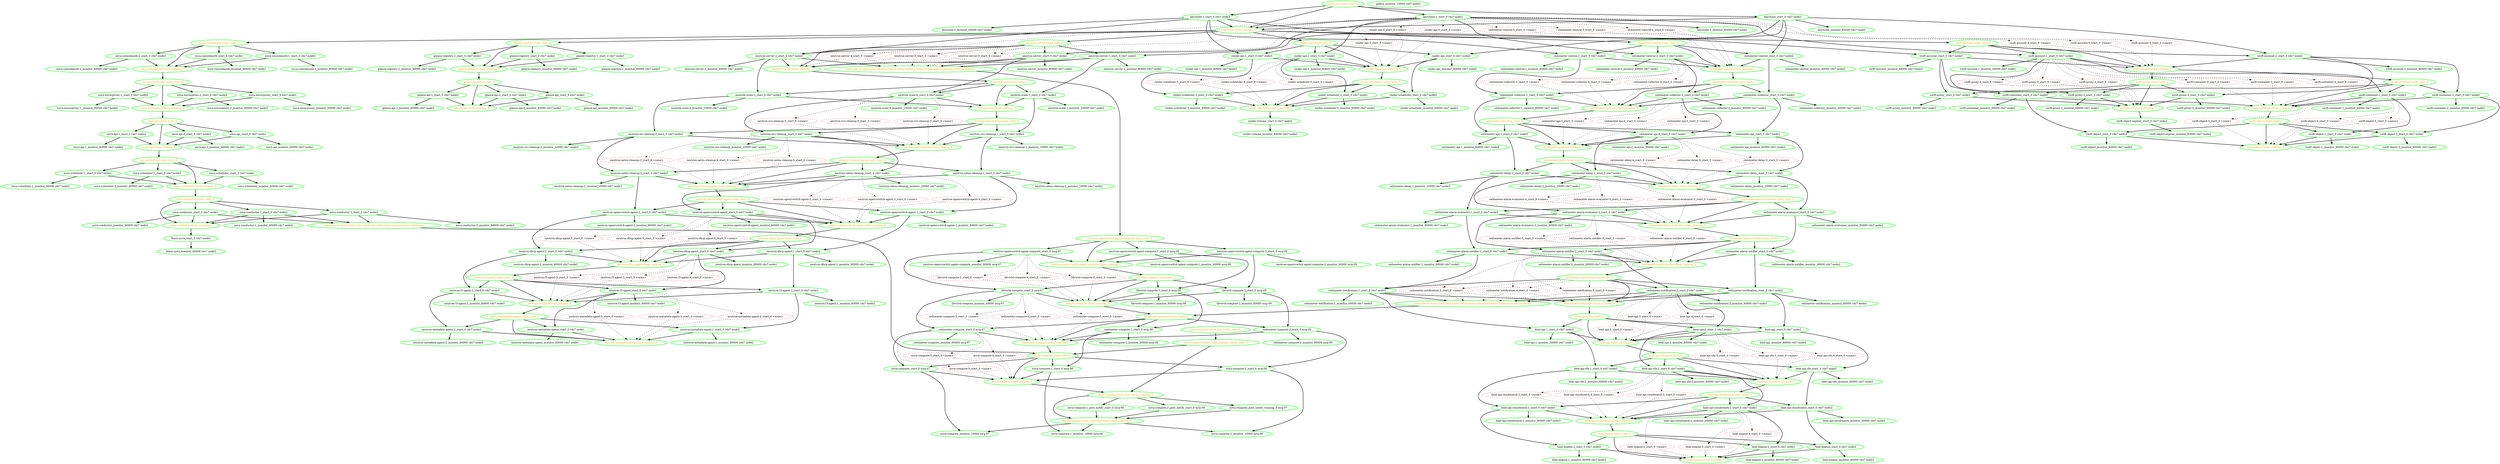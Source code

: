 digraph "g" {
"ceilometer-alarm-evaluator-clone_running_0" -> "ceilometer-alarm-notifier-clone_start_0" [ style = bold]
"ceilometer-alarm-evaluator-clone_running_0" [ style=bold color="green" fontcolor="orange"]
"ceilometer-alarm-evaluator-clone_start_0" -> "ceilometer-alarm-evaluator-clone_running_0" [ style = bold]
"ceilometer-alarm-evaluator-clone_start_0" -> "ceilometer-alarm-evaluator:1_start_0 rdo7-node3" [ style = bold]
"ceilometer-alarm-evaluator-clone_start_0" -> "ceilometer-alarm-evaluator:2_start_0 rdo7-node1" [ style = bold]
"ceilometer-alarm-evaluator-clone_start_0" -> "ceilometer-alarm-evaluator_start_0 rdo7-node2" [ style = bold]
"ceilometer-alarm-evaluator-clone_start_0" [ style=bold color="green" fontcolor="orange"]
"ceilometer-alarm-evaluator:1_monitor_60000 rdo7-node3" [ style=bold color="green" fontcolor="black"]
"ceilometer-alarm-evaluator:1_start_0 rdo7-node3" -> "ceilometer-alarm-evaluator-clone_running_0" [ style = bold]
"ceilometer-alarm-evaluator:1_start_0 rdo7-node3" -> "ceilometer-alarm-evaluator:1_monitor_60000 rdo7-node3" [ style = bold]
"ceilometer-alarm-evaluator:1_start_0 rdo7-node3" -> "ceilometer-alarm-notifier:1_start_0 rdo7-node3" [ style = bold]
"ceilometer-alarm-evaluator:1_start_0 rdo7-node3" [ style=bold color="green" fontcolor="black"]
"ceilometer-alarm-evaluator:2_monitor_60000 rdo7-node1" [ style=bold color="green" fontcolor="black"]
"ceilometer-alarm-evaluator:2_start_0 rdo7-node1" -> "ceilometer-alarm-evaluator-clone_running_0" [ style = bold]
"ceilometer-alarm-evaluator:2_start_0 rdo7-node1" -> "ceilometer-alarm-evaluator:2_monitor_60000 rdo7-node1" [ style = bold]
"ceilometer-alarm-evaluator:2_start_0 rdo7-node1" -> "ceilometer-alarm-notifier:2_start_0 rdo7-node1" [ style = bold]
"ceilometer-alarm-evaluator:2_start_0 rdo7-node1" -> "ceilometer-alarm-notifier:3_start_0 <none>" [ style = dashed]
"ceilometer-alarm-evaluator:2_start_0 rdo7-node1" -> "ceilometer-alarm-notifier:4_start_0 <none>" [ style = dashed]
"ceilometer-alarm-evaluator:2_start_0 rdo7-node1" -> "ceilometer-alarm-notifier:5_start_0 <none>" [ style = dashed]
"ceilometer-alarm-evaluator:2_start_0 rdo7-node1" [ style=bold color="green" fontcolor="black"]
"ceilometer-alarm-evaluator:3_start_0 <none>" -> "ceilometer-alarm-evaluator-clone_running_0" [ style = dashed]
"ceilometer-alarm-evaluator:3_start_0 <none>" [ style=dashed color="red" fontcolor="black"]
"ceilometer-alarm-evaluator:4_start_0 <none>" -> "ceilometer-alarm-evaluator-clone_running_0" [ style = dashed]
"ceilometer-alarm-evaluator:4_start_0 <none>" [ style=dashed color="red" fontcolor="black"]
"ceilometer-alarm-evaluator:5_start_0 <none>" -> "ceilometer-alarm-evaluator-clone_running_0" [ style = dashed]
"ceilometer-alarm-evaluator:5_start_0 <none>" [ style=dashed color="red" fontcolor="black"]
"ceilometer-alarm-evaluator_monitor_60000 rdo7-node2" [ style=bold color="green" fontcolor="black"]
"ceilometer-alarm-evaluator_start_0 rdo7-node2" -> "ceilometer-alarm-evaluator-clone_running_0" [ style = bold]
"ceilometer-alarm-evaluator_start_0 rdo7-node2" -> "ceilometer-alarm-evaluator_monitor_60000 rdo7-node2" [ style = bold]
"ceilometer-alarm-evaluator_start_0 rdo7-node2" -> "ceilometer-alarm-notifier_start_0 rdo7-node2" [ style = bold]
"ceilometer-alarm-evaluator_start_0 rdo7-node2" [ style=bold color="green" fontcolor="black"]
"ceilometer-alarm-notifier-clone_running_0" -> "ceilometer-notification-clone_start_0" [ style = bold]
"ceilometer-alarm-notifier-clone_running_0" [ style=bold color="green" fontcolor="orange"]
"ceilometer-alarm-notifier-clone_start_0" -> "ceilometer-alarm-notifier-clone_running_0" [ style = bold]
"ceilometer-alarm-notifier-clone_start_0" -> "ceilometer-alarm-notifier:1_start_0 rdo7-node3" [ style = bold]
"ceilometer-alarm-notifier-clone_start_0" -> "ceilometer-alarm-notifier:2_start_0 rdo7-node1" [ style = bold]
"ceilometer-alarm-notifier-clone_start_0" -> "ceilometer-alarm-notifier_start_0 rdo7-node2" [ style = bold]
"ceilometer-alarm-notifier-clone_start_0" [ style=bold color="green" fontcolor="orange"]
"ceilometer-alarm-notifier:1_monitor_60000 rdo7-node3" [ style=bold color="green" fontcolor="black"]
"ceilometer-alarm-notifier:1_start_0 rdo7-node3" -> "ceilometer-alarm-notifier-clone_running_0" [ style = bold]
"ceilometer-alarm-notifier:1_start_0 rdo7-node3" -> "ceilometer-alarm-notifier:1_monitor_60000 rdo7-node3" [ style = bold]
"ceilometer-alarm-notifier:1_start_0 rdo7-node3" -> "ceilometer-notification:1_start_0 rdo7-node3" [ style = bold]
"ceilometer-alarm-notifier:1_start_0 rdo7-node3" [ style=bold color="green" fontcolor="black"]
"ceilometer-alarm-notifier:2_monitor_60000 rdo7-node1" [ style=bold color="green" fontcolor="black"]
"ceilometer-alarm-notifier:2_start_0 rdo7-node1" -> "ceilometer-alarm-notifier-clone_running_0" [ style = bold]
"ceilometer-alarm-notifier:2_start_0 rdo7-node1" -> "ceilometer-alarm-notifier:2_monitor_60000 rdo7-node1" [ style = bold]
"ceilometer-alarm-notifier:2_start_0 rdo7-node1" -> "ceilometer-notification:2_start_0 rdo7-node1" [ style = bold]
"ceilometer-alarm-notifier:2_start_0 rdo7-node1" -> "ceilometer-notification:3_start_0 <none>" [ style = dashed]
"ceilometer-alarm-notifier:2_start_0 rdo7-node1" -> "ceilometer-notification:4_start_0 <none>" [ style = dashed]
"ceilometer-alarm-notifier:2_start_0 rdo7-node1" -> "ceilometer-notification:5_start_0 <none>" [ style = dashed]
"ceilometer-alarm-notifier:2_start_0 rdo7-node1" [ style=bold color="green" fontcolor="black"]
"ceilometer-alarm-notifier:3_start_0 <none>" -> "ceilometer-alarm-notifier-clone_running_0" [ style = dashed]
"ceilometer-alarm-notifier:3_start_0 <none>" [ style=dashed color="red" fontcolor="black"]
"ceilometer-alarm-notifier:4_start_0 <none>" -> "ceilometer-alarm-notifier-clone_running_0" [ style = dashed]
"ceilometer-alarm-notifier:4_start_0 <none>" [ style=dashed color="red" fontcolor="black"]
"ceilometer-alarm-notifier:5_start_0 <none>" -> "ceilometer-alarm-notifier-clone_running_0" [ style = dashed]
"ceilometer-alarm-notifier:5_start_0 <none>" [ style=dashed color="red" fontcolor="black"]
"ceilometer-alarm-notifier_monitor_60000 rdo7-node2" [ style=bold color="green" fontcolor="black"]
"ceilometer-alarm-notifier_start_0 rdo7-node2" -> "ceilometer-alarm-notifier-clone_running_0" [ style = bold]
"ceilometer-alarm-notifier_start_0 rdo7-node2" -> "ceilometer-alarm-notifier_monitor_60000 rdo7-node2" [ style = bold]
"ceilometer-alarm-notifier_start_0 rdo7-node2" -> "ceilometer-notification_start_0 rdo7-node2" [ style = bold]
"ceilometer-alarm-notifier_start_0 rdo7-node2" [ style=bold color="green" fontcolor="black"]
"ceilometer-api-clone_running_0" -> "ceilometer-delay-clone_start_0" [ style = bold]
"ceilometer-api-clone_running_0" [ style=bold color="green" fontcolor="orange"]
"ceilometer-api-clone_start_0" -> "ceilometer-api-clone_running_0" [ style = bold]
"ceilometer-api-clone_start_0" -> "ceilometer-api:1_start_0 rdo7-node3" [ style = bold]
"ceilometer-api-clone_start_0" -> "ceilometer-api:2_start_0 rdo7-node1" [ style = bold]
"ceilometer-api-clone_start_0" -> "ceilometer-api_start_0 rdo7-node2" [ style = bold]
"ceilometer-api-clone_start_0" [ style=bold color="green" fontcolor="orange"]
"ceilometer-api:1_monitor_60000 rdo7-node3" [ style=bold color="green" fontcolor="black"]
"ceilometer-api:1_start_0 rdo7-node3" -> "ceilometer-api-clone_running_0" [ style = bold]
"ceilometer-api:1_start_0 rdo7-node3" -> "ceilometer-api:1_monitor_60000 rdo7-node3" [ style = bold]
"ceilometer-api:1_start_0 rdo7-node3" -> "ceilometer-delay:1_start_0 rdo7-node3" [ style = bold]
"ceilometer-api:1_start_0 rdo7-node3" [ style=bold color="green" fontcolor="black"]
"ceilometer-api:2_monitor_60000 rdo7-node1" [ style=bold color="green" fontcolor="black"]
"ceilometer-api:2_start_0 rdo7-node1" -> "ceilometer-api-clone_running_0" [ style = bold]
"ceilometer-api:2_start_0 rdo7-node1" -> "ceilometer-api:2_monitor_60000 rdo7-node1" [ style = bold]
"ceilometer-api:2_start_0 rdo7-node1" -> "ceilometer-delay:2_start_0 rdo7-node1" [ style = bold]
"ceilometer-api:2_start_0 rdo7-node1" -> "ceilometer-delay:3_start_0 <none>" [ style = dashed]
"ceilometer-api:2_start_0 rdo7-node1" -> "ceilometer-delay:4_start_0 <none>" [ style = dashed]
"ceilometer-api:2_start_0 rdo7-node1" -> "ceilometer-delay:5_start_0 <none>" [ style = dashed]
"ceilometer-api:2_start_0 rdo7-node1" [ style=bold color="green" fontcolor="black"]
"ceilometer-api:3_start_0 <none>" -> "ceilometer-api-clone_running_0" [ style = dashed]
"ceilometer-api:3_start_0 <none>" [ style=dashed color="red" fontcolor="black"]
"ceilometer-api:4_start_0 <none>" -> "ceilometer-api-clone_running_0" [ style = dashed]
"ceilometer-api:4_start_0 <none>" [ style=dashed color="red" fontcolor="black"]
"ceilometer-api:5_start_0 <none>" -> "ceilometer-api-clone_running_0" [ style = dashed]
"ceilometer-api:5_start_0 <none>" [ style=dashed color="red" fontcolor="black"]
"ceilometer-api_monitor_60000 rdo7-node2" [ style=bold color="green" fontcolor="black"]
"ceilometer-api_start_0 rdo7-node2" -> "ceilometer-api-clone_running_0" [ style = bold]
"ceilometer-api_start_0 rdo7-node2" -> "ceilometer-api_monitor_60000 rdo7-node2" [ style = bold]
"ceilometer-api_start_0 rdo7-node2" -> "ceilometer-delay_start_0 rdo7-node2" [ style = bold]
"ceilometer-api_start_0 rdo7-node2" [ style=bold color="green" fontcolor="black"]
"ceilometer-central-clone_running_0" -> "ceilometer-collector-clone_start_0" [ style = bold]
"ceilometer-central-clone_running_0" [ style=bold color="green" fontcolor="orange"]
"ceilometer-central-clone_start_0" -> "ceilometer-central-clone_running_0" [ style = bold]
"ceilometer-central-clone_start_0" -> "ceilometer-central:1_start_0 rdo7-node3" [ style = bold]
"ceilometer-central-clone_start_0" -> "ceilometer-central:2_start_0 rdo7-node1" [ style = bold]
"ceilometer-central-clone_start_0" -> "ceilometer-central_start_0 rdo7-node2" [ style = bold]
"ceilometer-central-clone_start_0" [ style=bold color="green" fontcolor="orange"]
"ceilometer-central:1_monitor_60000 rdo7-node3" [ style=bold color="green" fontcolor="black"]
"ceilometer-central:1_start_0 rdo7-node3" -> "ceilometer-central-clone_running_0" [ style = bold]
"ceilometer-central:1_start_0 rdo7-node3" -> "ceilometer-central:1_monitor_60000 rdo7-node3" [ style = bold]
"ceilometer-central:1_start_0 rdo7-node3" -> "ceilometer-collector:1_start_0 rdo7-node3" [ style = bold]
"ceilometer-central:1_start_0 rdo7-node3" [ style=bold color="green" fontcolor="black"]
"ceilometer-central:2_monitor_60000 rdo7-node1" [ style=bold color="green" fontcolor="black"]
"ceilometer-central:2_start_0 rdo7-node1" -> "ceilometer-central-clone_running_0" [ style = bold]
"ceilometer-central:2_start_0 rdo7-node1" -> "ceilometer-central:2_monitor_60000 rdo7-node1" [ style = bold]
"ceilometer-central:2_start_0 rdo7-node1" -> "ceilometer-collector:2_start_0 rdo7-node1" [ style = bold]
"ceilometer-central:2_start_0 rdo7-node1" -> "ceilometer-collector:3_start_0 <none>" [ style = dashed]
"ceilometer-central:2_start_0 rdo7-node1" -> "ceilometer-collector:4_start_0 <none>" [ style = dashed]
"ceilometer-central:2_start_0 rdo7-node1" -> "ceilometer-collector:5_start_0 <none>" [ style = dashed]
"ceilometer-central:2_start_0 rdo7-node1" [ style=bold color="green" fontcolor="black"]
"ceilometer-central:3_start_0 <none>" -> "ceilometer-central-clone_running_0" [ style = dashed]
"ceilometer-central:3_start_0 <none>" [ style=dashed color="red" fontcolor="black"]
"ceilometer-central:4_start_0 <none>" -> "ceilometer-central-clone_running_0" [ style = dashed]
"ceilometer-central:4_start_0 <none>" [ style=dashed color="red" fontcolor="black"]
"ceilometer-central:5_start_0 <none>" -> "ceilometer-central-clone_running_0" [ style = dashed]
"ceilometer-central:5_start_0 <none>" [ style=dashed color="red" fontcolor="black"]
"ceilometer-central_monitor_60000 rdo7-node2" [ style=bold color="green" fontcolor="black"]
"ceilometer-central_start_0 rdo7-node2" -> "ceilometer-central-clone_running_0" [ style = bold]
"ceilometer-central_start_0 rdo7-node2" -> "ceilometer-central_monitor_60000 rdo7-node2" [ style = bold]
"ceilometer-central_start_0 rdo7-node2" -> "ceilometer-collector_start_0 rdo7-node2" [ style = bold]
"ceilometer-central_start_0 rdo7-node2" [ style=bold color="green" fontcolor="black"]
"ceilometer-collector-clone_running_0" -> "ceilometer-api-clone_start_0" [ style = bold]
"ceilometer-collector-clone_running_0" [ style=bold color="green" fontcolor="orange"]
"ceilometer-collector-clone_start_0" -> "ceilometer-collector-clone_running_0" [ style = bold]
"ceilometer-collector-clone_start_0" -> "ceilometer-collector:1_start_0 rdo7-node3" [ style = bold]
"ceilometer-collector-clone_start_0" -> "ceilometer-collector:2_start_0 rdo7-node1" [ style = bold]
"ceilometer-collector-clone_start_0" -> "ceilometer-collector_start_0 rdo7-node2" [ style = bold]
"ceilometer-collector-clone_start_0" [ style=bold color="green" fontcolor="orange"]
"ceilometer-collector:1_monitor_60000 rdo7-node3" [ style=bold color="green" fontcolor="black"]
"ceilometer-collector:1_start_0 rdo7-node3" -> "ceilometer-api:1_start_0 rdo7-node3" [ style = bold]
"ceilometer-collector:1_start_0 rdo7-node3" -> "ceilometer-collector-clone_running_0" [ style = bold]
"ceilometer-collector:1_start_0 rdo7-node3" -> "ceilometer-collector:1_monitor_60000 rdo7-node3" [ style = bold]
"ceilometer-collector:1_start_0 rdo7-node3" [ style=bold color="green" fontcolor="black"]
"ceilometer-collector:2_monitor_60000 rdo7-node1" [ style=bold color="green" fontcolor="black"]
"ceilometer-collector:2_start_0 rdo7-node1" -> "ceilometer-api:2_start_0 rdo7-node1" [ style = bold]
"ceilometer-collector:2_start_0 rdo7-node1" -> "ceilometer-api:3_start_0 <none>" [ style = dashed]
"ceilometer-collector:2_start_0 rdo7-node1" -> "ceilometer-api:4_start_0 <none>" [ style = dashed]
"ceilometer-collector:2_start_0 rdo7-node1" -> "ceilometer-api:5_start_0 <none>" [ style = dashed]
"ceilometer-collector:2_start_0 rdo7-node1" -> "ceilometer-collector-clone_running_0" [ style = bold]
"ceilometer-collector:2_start_0 rdo7-node1" -> "ceilometer-collector:2_monitor_60000 rdo7-node1" [ style = bold]
"ceilometer-collector:2_start_0 rdo7-node1" [ style=bold color="green" fontcolor="black"]
"ceilometer-collector:3_start_0 <none>" -> "ceilometer-collector-clone_running_0" [ style = dashed]
"ceilometer-collector:3_start_0 <none>" [ style=dashed color="red" fontcolor="black"]
"ceilometer-collector:4_start_0 <none>" -> "ceilometer-collector-clone_running_0" [ style = dashed]
"ceilometer-collector:4_start_0 <none>" [ style=dashed color="red" fontcolor="black"]
"ceilometer-collector:5_start_0 <none>" -> "ceilometer-collector-clone_running_0" [ style = dashed]
"ceilometer-collector:5_start_0 <none>" [ style=dashed color="red" fontcolor="black"]
"ceilometer-collector_monitor_60000 rdo7-node2" [ style=bold color="green" fontcolor="black"]
"ceilometer-collector_start_0 rdo7-node2" -> "ceilometer-api_start_0 rdo7-node2" [ style = bold]
"ceilometer-collector_start_0 rdo7-node2" -> "ceilometer-collector-clone_running_0" [ style = bold]
"ceilometer-collector_start_0 rdo7-node2" -> "ceilometer-collector_monitor_60000 rdo7-node2" [ style = bold]
"ceilometer-collector_start_0 rdo7-node2" [ style=bold color="green" fontcolor="black"]
"ceilometer-compute-clone_running_0" -> "nova-compute-clone_start_0" [ style = bold]
"ceilometer-compute-clone_running_0" [ style=bold color="green" fontcolor="orange"]
"ceilometer-compute-clone_start_0" -> "ceilometer-compute-clone_running_0" [ style = bold]
"ceilometer-compute-clone_start_0" -> "ceilometer-compute:1_start_0 mrg-08" [ style = bold]
"ceilometer-compute-clone_start_0" -> "ceilometer-compute:2_start_0 mrg-09" [ style = bold]
"ceilometer-compute-clone_start_0" -> "ceilometer-compute_start_0 mrg-07" [ style = bold]
"ceilometer-compute-clone_start_0" [ style=bold color="green" fontcolor="orange"]
"ceilometer-compute:1_monitor_60000 mrg-08" [ style=bold color="green" fontcolor="black"]
"ceilometer-compute:1_start_0 mrg-08" -> "ceilometer-compute-clone_running_0" [ style = bold]
"ceilometer-compute:1_start_0 mrg-08" -> "ceilometer-compute:1_monitor_60000 mrg-08" [ style = bold]
"ceilometer-compute:1_start_0 mrg-08" -> "nova-compute:1_start_0 mrg-08" [ style = bold]
"ceilometer-compute:1_start_0 mrg-08" [ style=bold color="green" fontcolor="black"]
"ceilometer-compute:2_monitor_60000 mrg-09" [ style=bold color="green" fontcolor="black"]
"ceilometer-compute:2_start_0 mrg-09" -> "ceilometer-compute-clone_running_0" [ style = bold]
"ceilometer-compute:2_start_0 mrg-09" -> "ceilometer-compute:2_monitor_60000 mrg-09" [ style = bold]
"ceilometer-compute:2_start_0 mrg-09" -> "nova-compute:2_start_0 mrg-09" [ style = bold]
"ceilometer-compute:2_start_0 mrg-09" [ style=bold color="green" fontcolor="black"]
"ceilometer-compute:3_start_0 <none>" -> "ceilometer-compute-clone_running_0" [ style = dashed]
"ceilometer-compute:3_start_0 <none>" [ style=dashed color="red" fontcolor="black"]
"ceilometer-compute:4_start_0 <none>" -> "ceilometer-compute-clone_running_0" [ style = dashed]
"ceilometer-compute:4_start_0 <none>" [ style=dashed color="red" fontcolor="black"]
"ceilometer-compute:5_start_0 <none>" -> "ceilometer-compute-clone_running_0" [ style = dashed]
"ceilometer-compute:5_start_0 <none>" [ style=dashed color="red" fontcolor="black"]
"ceilometer-compute_monitor_60000 mrg-07" [ style=bold color="green" fontcolor="black"]
"ceilometer-compute_start_0 mrg-07" -> "ceilometer-compute-clone_running_0" [ style = bold]
"ceilometer-compute_start_0 mrg-07" -> "ceilometer-compute_monitor_60000 mrg-07" [ style = bold]
"ceilometer-compute_start_0 mrg-07" -> "nova-compute:3_start_0 <none>" [ style = dashed]
"ceilometer-compute_start_0 mrg-07" -> "nova-compute:4_start_0 <none>" [ style = dashed]
"ceilometer-compute_start_0 mrg-07" -> "nova-compute:5_start_0 <none>" [ style = dashed]
"ceilometer-compute_start_0 mrg-07" -> "nova-compute_start_0 mrg-07" [ style = bold]
"ceilometer-compute_start_0 mrg-07" [ style=bold color="green" fontcolor="black"]
"ceilometer-delay-clone_running_0" -> "ceilometer-alarm-evaluator-clone_start_0" [ style = bold]
"ceilometer-delay-clone_running_0" [ style=bold color="green" fontcolor="orange"]
"ceilometer-delay-clone_start_0" -> "ceilometer-delay-clone_running_0" [ style = bold]
"ceilometer-delay-clone_start_0" -> "ceilometer-delay:1_start_0 rdo7-node3" [ style = bold]
"ceilometer-delay-clone_start_0" -> "ceilometer-delay:2_start_0 rdo7-node1" [ style = bold]
"ceilometer-delay-clone_start_0" -> "ceilometer-delay_start_0 rdo7-node2" [ style = bold]
"ceilometer-delay-clone_start_0" [ style=bold color="green" fontcolor="orange"]
"ceilometer-delay:1_monitor_10000 rdo7-node3" [ style=bold color="green" fontcolor="black"]
"ceilometer-delay:1_start_0 rdo7-node3" -> "ceilometer-alarm-evaluator:1_start_0 rdo7-node3" [ style = bold]
"ceilometer-delay:1_start_0 rdo7-node3" -> "ceilometer-delay-clone_running_0" [ style = bold]
"ceilometer-delay:1_start_0 rdo7-node3" -> "ceilometer-delay:1_monitor_10000 rdo7-node3" [ style = bold]
"ceilometer-delay:1_start_0 rdo7-node3" [ style=bold color="green" fontcolor="black"]
"ceilometer-delay:2_monitor_10000 rdo7-node1" [ style=bold color="green" fontcolor="black"]
"ceilometer-delay:2_start_0 rdo7-node1" -> "ceilometer-alarm-evaluator:2_start_0 rdo7-node1" [ style = bold]
"ceilometer-delay:2_start_0 rdo7-node1" -> "ceilometer-alarm-evaluator:3_start_0 <none>" [ style = dashed]
"ceilometer-delay:2_start_0 rdo7-node1" -> "ceilometer-alarm-evaluator:4_start_0 <none>" [ style = dashed]
"ceilometer-delay:2_start_0 rdo7-node1" -> "ceilometer-alarm-evaluator:5_start_0 <none>" [ style = dashed]
"ceilometer-delay:2_start_0 rdo7-node1" -> "ceilometer-delay-clone_running_0" [ style = bold]
"ceilometer-delay:2_start_0 rdo7-node1" -> "ceilometer-delay:2_monitor_10000 rdo7-node1" [ style = bold]
"ceilometer-delay:2_start_0 rdo7-node1" [ style=bold color="green" fontcolor="black"]
"ceilometer-delay:3_start_0 <none>" -> "ceilometer-delay-clone_running_0" [ style = dashed]
"ceilometer-delay:3_start_0 <none>" [ style=dashed color="red" fontcolor="black"]
"ceilometer-delay:4_start_0 <none>" -> "ceilometer-delay-clone_running_0" [ style = dashed]
"ceilometer-delay:4_start_0 <none>" [ style=dashed color="red" fontcolor="black"]
"ceilometer-delay:5_start_0 <none>" -> "ceilometer-delay-clone_running_0" [ style = dashed]
"ceilometer-delay:5_start_0 <none>" [ style=dashed color="red" fontcolor="black"]
"ceilometer-delay_monitor_10000 rdo7-node2" [ style=bold color="green" fontcolor="black"]
"ceilometer-delay_start_0 rdo7-node2" -> "ceilometer-alarm-evaluator_start_0 rdo7-node2" [ style = bold]
"ceilometer-delay_start_0 rdo7-node2" -> "ceilometer-delay-clone_running_0" [ style = bold]
"ceilometer-delay_start_0 rdo7-node2" -> "ceilometer-delay_monitor_10000 rdo7-node2" [ style = bold]
"ceilometer-delay_start_0 rdo7-node2" [ style=bold color="green" fontcolor="black"]
"ceilometer-notification-clone_running_0" -> "heat-api-clone_start_0" [ style = bold]
"ceilometer-notification-clone_running_0" [ style=bold color="green" fontcolor="orange"]
"ceilometer-notification-clone_start_0" -> "ceilometer-notification-clone_running_0" [ style = bold]
"ceilometer-notification-clone_start_0" -> "ceilometer-notification:1_start_0 rdo7-node3" [ style = bold]
"ceilometer-notification-clone_start_0" -> "ceilometer-notification:2_start_0 rdo7-node1" [ style = bold]
"ceilometer-notification-clone_start_0" -> "ceilometer-notification:3_start_0 <none>" [ style = dashed]
"ceilometer-notification-clone_start_0" -> "ceilometer-notification:4_start_0 <none>" [ style = dashed]
"ceilometer-notification-clone_start_0" -> "ceilometer-notification:5_start_0 <none>" [ style = dashed]
"ceilometer-notification-clone_start_0" -> "ceilometer-notification_start_0 rdo7-node2" [ style = bold]
"ceilometer-notification-clone_start_0" [ style=bold color="green" fontcolor="orange"]
"ceilometer-notification:1_monitor_60000 rdo7-node3" [ style=bold color="green" fontcolor="black"]
"ceilometer-notification:1_start_0 rdo7-node3" -> "ceilometer-notification-clone_running_0" [ style = bold]
"ceilometer-notification:1_start_0 rdo7-node3" -> "ceilometer-notification:1_monitor_60000 rdo7-node3" [ style = bold]
"ceilometer-notification:1_start_0 rdo7-node3" -> "clone-one-or-more:order-ceilometer-notification-clone-ceilometer-compute-clone-mandatory" [ style = bold]
"ceilometer-notification:1_start_0 rdo7-node3" -> "heat-api:1_start_0 rdo7-node3" [ style = bold]
"ceilometer-notification:1_start_0 rdo7-node3" [ style=bold color="green" fontcolor="black"]
"ceilometer-notification:2_monitor_60000 rdo7-node1" [ style=bold color="green" fontcolor="black"]
"ceilometer-notification:2_start_0 rdo7-node1" -> "ceilometer-notification-clone_running_0" [ style = bold]
"ceilometer-notification:2_start_0 rdo7-node1" -> "ceilometer-notification:2_monitor_60000 rdo7-node1" [ style = bold]
"ceilometer-notification:2_start_0 rdo7-node1" -> "clone-one-or-more:order-ceilometer-notification-clone-ceilometer-compute-clone-mandatory" [ style = bold]
"ceilometer-notification:2_start_0 rdo7-node1" -> "heat-api:2_start_0 rdo7-node1" [ style = bold]
"ceilometer-notification:2_start_0 rdo7-node1" -> "heat-api:3_start_0 <none>" [ style = dashed]
"ceilometer-notification:2_start_0 rdo7-node1" -> "heat-api:4_start_0 <none>" [ style = dashed]
"ceilometer-notification:2_start_0 rdo7-node1" -> "heat-api:5_start_0 <none>" [ style = dashed]
"ceilometer-notification:2_start_0 rdo7-node1" [ style=bold color="green" fontcolor="black"]
"ceilometer-notification:3_start_0 <none>" -> "ceilometer-notification-clone_running_0" [ style = dashed]
"ceilometer-notification:3_start_0 <none>" -> "clone-one-or-more:order-ceilometer-notification-clone-ceilometer-compute-clone-mandatory" [ style = dashed]
"ceilometer-notification:3_start_0 <none>" [ style=dashed color="red" fontcolor="black"]
"ceilometer-notification:4_start_0 <none>" -> "ceilometer-notification-clone_running_0" [ style = dashed]
"ceilometer-notification:4_start_0 <none>" -> "clone-one-or-more:order-ceilometer-notification-clone-ceilometer-compute-clone-mandatory" [ style = dashed]
"ceilometer-notification:4_start_0 <none>" [ style=dashed color="red" fontcolor="black"]
"ceilometer-notification:5_start_0 <none>" -> "ceilometer-notification-clone_running_0" [ style = dashed]
"ceilometer-notification:5_start_0 <none>" -> "clone-one-or-more:order-ceilometer-notification-clone-ceilometer-compute-clone-mandatory" [ style = dashed]
"ceilometer-notification:5_start_0 <none>" [ style=dashed color="red" fontcolor="black"]
"ceilometer-notification_monitor_60000 rdo7-node2" [ style=bold color="green" fontcolor="black"]
"ceilometer-notification_start_0 rdo7-node2" -> "ceilometer-notification-clone_running_0" [ style = bold]
"ceilometer-notification_start_0 rdo7-node2" -> "ceilometer-notification_monitor_60000 rdo7-node2" [ style = bold]
"ceilometer-notification_start_0 rdo7-node2" -> "clone-one-or-more:order-ceilometer-notification-clone-ceilometer-compute-clone-mandatory" [ style = bold]
"ceilometer-notification_start_0 rdo7-node2" -> "heat-api_start_0 rdo7-node2" [ style = bold]
"ceilometer-notification_start_0 rdo7-node2" [ style=bold color="green" fontcolor="black"]
"cinder-api-clone_running_0" -> "cinder-scheduler-clone_start_0" [ style = bold]
"cinder-api-clone_running_0" [ style=bold color="green" fontcolor="orange"]
"cinder-api-clone_start_0" -> "cinder-api-clone_running_0" [ style = bold]
"cinder-api-clone_start_0" -> "cinder-api:1_start_0 rdo7-node3" [ style = bold]
"cinder-api-clone_start_0" -> "cinder-api:2_start_0 rdo7-node1" [ style = bold]
"cinder-api-clone_start_0" -> "cinder-api_start_0 rdo7-node2" [ style = bold]
"cinder-api-clone_start_0" [ style=bold color="green" fontcolor="orange"]
"cinder-api:1_monitor_60000 rdo7-node3" [ style=bold color="green" fontcolor="black"]
"cinder-api:1_start_0 rdo7-node3" -> "cinder-api-clone_running_0" [ style = bold]
"cinder-api:1_start_0 rdo7-node3" -> "cinder-api:1_monitor_60000 rdo7-node3" [ style = bold]
"cinder-api:1_start_0 rdo7-node3" -> "cinder-scheduler:1_start_0 rdo7-node3" [ style = bold]
"cinder-api:1_start_0 rdo7-node3" [ style=bold color="green" fontcolor="black"]
"cinder-api:2_monitor_60000 rdo7-node1" [ style=bold color="green" fontcolor="black"]
"cinder-api:2_start_0 rdo7-node1" -> "cinder-api-clone_running_0" [ style = bold]
"cinder-api:2_start_0 rdo7-node1" -> "cinder-api:2_monitor_60000 rdo7-node1" [ style = bold]
"cinder-api:2_start_0 rdo7-node1" -> "cinder-scheduler:2_start_0 rdo7-node1" [ style = bold]
"cinder-api:2_start_0 rdo7-node1" -> "cinder-scheduler:3_start_0 <none>" [ style = dashed]
"cinder-api:2_start_0 rdo7-node1" -> "cinder-scheduler:4_start_0 <none>" [ style = dashed]
"cinder-api:2_start_0 rdo7-node1" -> "cinder-scheduler:5_start_0 <none>" [ style = dashed]
"cinder-api:2_start_0 rdo7-node1" [ style=bold color="green" fontcolor="black"]
"cinder-api:3_start_0 <none>" -> "cinder-api-clone_running_0" [ style = dashed]
"cinder-api:3_start_0 <none>" [ style=dashed color="red" fontcolor="black"]
"cinder-api:4_start_0 <none>" -> "cinder-api-clone_running_0" [ style = dashed]
"cinder-api:4_start_0 <none>" [ style=dashed color="red" fontcolor="black"]
"cinder-api:5_start_0 <none>" -> "cinder-api-clone_running_0" [ style = dashed]
"cinder-api:5_start_0 <none>" [ style=dashed color="red" fontcolor="black"]
"cinder-api_monitor_60000 rdo7-node2" [ style=bold color="green" fontcolor="black"]
"cinder-api_start_0 rdo7-node2" -> "cinder-api-clone_running_0" [ style = bold]
"cinder-api_start_0 rdo7-node2" -> "cinder-api_monitor_60000 rdo7-node2" [ style = bold]
"cinder-api_start_0 rdo7-node2" -> "cinder-scheduler_start_0 rdo7-node2" [ style = bold]
"cinder-api_start_0 rdo7-node2" [ style=bold color="green" fontcolor="black"]
"cinder-scheduler-clone_running_0" -> "cinder-volume_start_0 rdo7-node2" [ style = bold]
"cinder-scheduler-clone_running_0" [ style=bold color="green" fontcolor="orange"]
"cinder-scheduler-clone_start_0" -> "cinder-scheduler-clone_running_0" [ style = bold]
"cinder-scheduler-clone_start_0" -> "cinder-scheduler:1_start_0 rdo7-node3" [ style = bold]
"cinder-scheduler-clone_start_0" -> "cinder-scheduler:2_start_0 rdo7-node1" [ style = bold]
"cinder-scheduler-clone_start_0" -> "cinder-scheduler_start_0 rdo7-node2" [ style = bold]
"cinder-scheduler-clone_start_0" [ style=bold color="green" fontcolor="orange"]
"cinder-scheduler:1_monitor_60000 rdo7-node3" [ style=bold color="green" fontcolor="black"]
"cinder-scheduler:1_start_0 rdo7-node3" -> "cinder-scheduler-clone_running_0" [ style = bold]
"cinder-scheduler:1_start_0 rdo7-node3" -> "cinder-scheduler:1_monitor_60000 rdo7-node3" [ style = bold]
"cinder-scheduler:1_start_0 rdo7-node3" [ style=bold color="green" fontcolor="black"]
"cinder-scheduler:2_monitor_60000 rdo7-node1" [ style=bold color="green" fontcolor="black"]
"cinder-scheduler:2_start_0 rdo7-node1" -> "cinder-scheduler-clone_running_0" [ style = bold]
"cinder-scheduler:2_start_0 rdo7-node1" -> "cinder-scheduler:2_monitor_60000 rdo7-node1" [ style = bold]
"cinder-scheduler:2_start_0 rdo7-node1" [ style=bold color="green" fontcolor="black"]
"cinder-scheduler:3_start_0 <none>" -> "cinder-scheduler-clone_running_0" [ style = dashed]
"cinder-scheduler:3_start_0 <none>" [ style=dashed color="red" fontcolor="black"]
"cinder-scheduler:4_start_0 <none>" -> "cinder-scheduler-clone_running_0" [ style = dashed]
"cinder-scheduler:4_start_0 <none>" [ style=dashed color="red" fontcolor="black"]
"cinder-scheduler:5_start_0 <none>" -> "cinder-scheduler-clone_running_0" [ style = dashed]
"cinder-scheduler:5_start_0 <none>" [ style=dashed color="red" fontcolor="black"]
"cinder-scheduler_monitor_60000 rdo7-node2" [ style=bold color="green" fontcolor="black"]
"cinder-scheduler_start_0 rdo7-node2" -> "cinder-scheduler-clone_running_0" [ style = bold]
"cinder-scheduler_start_0 rdo7-node2" -> "cinder-scheduler_monitor_60000 rdo7-node2" [ style = bold]
"cinder-scheduler_start_0 rdo7-node2" [ style=bold color="green" fontcolor="black"]
"cinder-volume_monitor_60000 rdo7-node2" [ style=bold color="green" fontcolor="black"]
"cinder-volume_start_0 rdo7-node2" -> "cinder-volume_monitor_60000 rdo7-node2" [ style = bold]
"cinder-volume_start_0 rdo7-node2" [ style=bold color="green" fontcolor="black"]
"clone-one-or-more:order-ceilometer-notification-clone-ceilometer-compute-clone-mandatory" -> "ceilometer-compute-clone_start_0" [ style = bold]
"clone-one-or-more:order-ceilometer-notification-clone-ceilometer-compute-clone-mandatory" [ style=bold color="green" fontcolor="orange"]
"clone-one-or-more:order-neutron-server-clone-neutron-openvswitch-agent-compute-clone-mandatory" -> "neutron-openvswitch-agent-compute-clone_start_0" [ style = bold]
"clone-one-or-more:order-neutron-server-clone-neutron-openvswitch-agent-compute-clone-mandatory" [ style=bold color="green" fontcolor="orange"]
"clone-one-or-more:order-nova-conductor-clone-nova-compute-clone-mandatory" -> "nova-compute-clone_start_0" [ style = bold]
"clone-one-or-more:order-nova-conductor-clone-nova-compute-clone-mandatory" [ style=bold color="green" fontcolor="orange"]
"fence-nova_monitor_60000 rdo7-node2" [ style=bold color="green" fontcolor="black"]
"fence-nova_start_0 rdo7-node2" -> "fence-nova_monitor_60000 rdo7-node2" [ style = bold]
"fence-nova_start_0 rdo7-node2" [ style=bold color="green" fontcolor="black"]
"galera_monitor_10000 rdo7-node2" [ style=bold color="green" fontcolor="black"]
"glance-api-clone_running_0" [ style=bold color="green" fontcolor="orange"]
"glance-api-clone_start_0" -> "glance-api-clone_running_0" [ style = bold]
"glance-api-clone_start_0" -> "glance-api:1_start_0 rdo7-node3" [ style = bold]
"glance-api-clone_start_0" -> "glance-api:2_start_0 rdo7-node1" [ style = bold]
"glance-api-clone_start_0" -> "glance-api_start_0 rdo7-node2" [ style = bold]
"glance-api-clone_start_0" [ style=bold color="green" fontcolor="orange"]
"glance-api:1_monitor_60000 rdo7-node3" [ style=bold color="green" fontcolor="black"]
"glance-api:1_start_0 rdo7-node3" -> "glance-api-clone_running_0" [ style = bold]
"glance-api:1_start_0 rdo7-node3" -> "glance-api:1_monitor_60000 rdo7-node3" [ style = bold]
"glance-api:1_start_0 rdo7-node3" [ style=bold color="green" fontcolor="black"]
"glance-api:2_monitor_60000 rdo7-node1" [ style=bold color="green" fontcolor="black"]
"glance-api:2_start_0 rdo7-node1" -> "glance-api-clone_running_0" [ style = bold]
"glance-api:2_start_0 rdo7-node1" -> "glance-api:2_monitor_60000 rdo7-node1" [ style = bold]
"glance-api:2_start_0 rdo7-node1" [ style=bold color="green" fontcolor="black"]
"glance-api_monitor_60000 rdo7-node2" [ style=bold color="green" fontcolor="black"]
"glance-api_start_0 rdo7-node2" -> "glance-api-clone_running_0" [ style = bold]
"glance-api_start_0 rdo7-node2" -> "glance-api_monitor_60000 rdo7-node2" [ style = bold]
"glance-api_start_0 rdo7-node2" [ style=bold color="green" fontcolor="black"]
"glance-registry-clone_running_0" -> "glance-api-clone_start_0" [ style = bold]
"glance-registry-clone_running_0" [ style=bold color="green" fontcolor="orange"]
"glance-registry-clone_start_0" -> "glance-registry-clone_running_0" [ style = bold]
"glance-registry-clone_start_0" -> "glance-registry:1_start_0 rdo7-node3" [ style = bold]
"glance-registry-clone_start_0" -> "glance-registry:2_start_0 rdo7-node1" [ style = bold]
"glance-registry-clone_start_0" -> "glance-registry_start_0 rdo7-node2" [ style = bold]
"glance-registry-clone_start_0" [ style=bold color="green" fontcolor="orange"]
"glance-registry:1_monitor_60000 rdo7-node3" [ style=bold color="green" fontcolor="black"]
"glance-registry:1_start_0 rdo7-node3" -> "glance-registry-clone_running_0" [ style = bold]
"glance-registry:1_start_0 rdo7-node3" -> "glance-registry:1_monitor_60000 rdo7-node3" [ style = bold]
"glance-registry:1_start_0 rdo7-node3" [ style=bold color="green" fontcolor="black"]
"glance-registry:2_monitor_60000 rdo7-node1" [ style=bold color="green" fontcolor="black"]
"glance-registry:2_start_0 rdo7-node1" -> "glance-registry-clone_running_0" [ style = bold]
"glance-registry:2_start_0 rdo7-node1" -> "glance-registry:2_monitor_60000 rdo7-node1" [ style = bold]
"glance-registry:2_start_0 rdo7-node1" [ style=bold color="green" fontcolor="black"]
"glance-registry_monitor_60000 rdo7-node2" [ style=bold color="green" fontcolor="black"]
"glance-registry_start_0 rdo7-node2" -> "glance-registry-clone_running_0" [ style = bold]
"glance-registry_start_0 rdo7-node2" -> "glance-registry_monitor_60000 rdo7-node2" [ style = bold]
"glance-registry_start_0 rdo7-node2" [ style=bold color="green" fontcolor="black"]
"heat-api-cfn-clone_running_0" -> "heat-api-cloudwatch-clone_start_0" [ style = bold]
"heat-api-cfn-clone_running_0" [ style=bold color="green" fontcolor="orange"]
"heat-api-cfn-clone_start_0" -> "heat-api-cfn-clone_running_0" [ style = bold]
"heat-api-cfn-clone_start_0" -> "heat-api-cfn:1_start_0 rdo7-node3" [ style = bold]
"heat-api-cfn-clone_start_0" -> "heat-api-cfn:2_start_0 rdo7-node1" [ style = bold]
"heat-api-cfn-clone_start_0" -> "heat-api-cfn_start_0 rdo7-node2" [ style = bold]
"heat-api-cfn-clone_start_0" [ style=bold color="green" fontcolor="orange"]
"heat-api-cfn:1_monitor_60000 rdo7-node3" [ style=bold color="green" fontcolor="black"]
"heat-api-cfn:1_start_0 rdo7-node3" -> "heat-api-cfn-clone_running_0" [ style = bold]
"heat-api-cfn:1_start_0 rdo7-node3" -> "heat-api-cfn:1_monitor_60000 rdo7-node3" [ style = bold]
"heat-api-cfn:1_start_0 rdo7-node3" -> "heat-api-cloudwatch:1_start_0 rdo7-node3" [ style = bold]
"heat-api-cfn:1_start_0 rdo7-node3" [ style=bold color="green" fontcolor="black"]
"heat-api-cfn:2_monitor_60000 rdo7-node1" [ style=bold color="green" fontcolor="black"]
"heat-api-cfn:2_start_0 rdo7-node1" -> "heat-api-cfn-clone_running_0" [ style = bold]
"heat-api-cfn:2_start_0 rdo7-node1" -> "heat-api-cfn:2_monitor_60000 rdo7-node1" [ style = bold]
"heat-api-cfn:2_start_0 rdo7-node1" -> "heat-api-cloudwatch:2_start_0 rdo7-node1" [ style = bold]
"heat-api-cfn:2_start_0 rdo7-node1" -> "heat-api-cloudwatch:3_start_0 <none>" [ style = dashed]
"heat-api-cfn:2_start_0 rdo7-node1" -> "heat-api-cloudwatch:4_start_0 <none>" [ style = dashed]
"heat-api-cfn:2_start_0 rdo7-node1" -> "heat-api-cloudwatch:5_start_0 <none>" [ style = dashed]
"heat-api-cfn:2_start_0 rdo7-node1" [ style=bold color="green" fontcolor="black"]
"heat-api-cfn:3_start_0 <none>" -> "heat-api-cfn-clone_running_0" [ style = dashed]
"heat-api-cfn:3_start_0 <none>" [ style=dashed color="red" fontcolor="black"]
"heat-api-cfn:4_start_0 <none>" -> "heat-api-cfn-clone_running_0" [ style = dashed]
"heat-api-cfn:4_start_0 <none>" [ style=dashed color="red" fontcolor="black"]
"heat-api-cfn:5_start_0 <none>" -> "heat-api-cfn-clone_running_0" [ style = dashed]
"heat-api-cfn:5_start_0 <none>" [ style=dashed color="red" fontcolor="black"]
"heat-api-cfn_monitor_60000 rdo7-node2" [ style=bold color="green" fontcolor="black"]
"heat-api-cfn_start_0 rdo7-node2" -> "heat-api-cfn-clone_running_0" [ style = bold]
"heat-api-cfn_start_0 rdo7-node2" -> "heat-api-cfn_monitor_60000 rdo7-node2" [ style = bold]
"heat-api-cfn_start_0 rdo7-node2" -> "heat-api-cloudwatch_start_0 rdo7-node2" [ style = bold]
"heat-api-cfn_start_0 rdo7-node2" [ style=bold color="green" fontcolor="black"]
"heat-api-clone_running_0" -> "heat-api-cfn-clone_start_0" [ style = bold]
"heat-api-clone_running_0" [ style=bold color="green" fontcolor="orange"]
"heat-api-clone_start_0" -> "heat-api-clone_running_0" [ style = bold]
"heat-api-clone_start_0" -> "heat-api:1_start_0 rdo7-node3" [ style = bold]
"heat-api-clone_start_0" -> "heat-api:2_start_0 rdo7-node1" [ style = bold]
"heat-api-clone_start_0" -> "heat-api_start_0 rdo7-node2" [ style = bold]
"heat-api-clone_start_0" [ style=bold color="green" fontcolor="orange"]
"heat-api-cloudwatch-clone_running_0" -> "heat-engine-clone_start_0" [ style = bold]
"heat-api-cloudwatch-clone_running_0" [ style=bold color="green" fontcolor="orange"]
"heat-api-cloudwatch-clone_start_0" -> "heat-api-cloudwatch-clone_running_0" [ style = bold]
"heat-api-cloudwatch-clone_start_0" -> "heat-api-cloudwatch:1_start_0 rdo7-node3" [ style = bold]
"heat-api-cloudwatch-clone_start_0" -> "heat-api-cloudwatch:2_start_0 rdo7-node1" [ style = bold]
"heat-api-cloudwatch-clone_start_0" -> "heat-api-cloudwatch_start_0 rdo7-node2" [ style = bold]
"heat-api-cloudwatch-clone_start_0" [ style=bold color="green" fontcolor="orange"]
"heat-api-cloudwatch:1_monitor_60000 rdo7-node3" [ style=bold color="green" fontcolor="black"]
"heat-api-cloudwatch:1_start_0 rdo7-node3" -> "heat-api-cloudwatch-clone_running_0" [ style = bold]
"heat-api-cloudwatch:1_start_0 rdo7-node3" -> "heat-api-cloudwatch:1_monitor_60000 rdo7-node3" [ style = bold]
"heat-api-cloudwatch:1_start_0 rdo7-node3" -> "heat-engine:1_start_0 rdo7-node3" [ style = bold]
"heat-api-cloudwatch:1_start_0 rdo7-node3" [ style=bold color="green" fontcolor="black"]
"heat-api-cloudwatch:2_monitor_60000 rdo7-node1" [ style=bold color="green" fontcolor="black"]
"heat-api-cloudwatch:2_start_0 rdo7-node1" -> "heat-api-cloudwatch-clone_running_0" [ style = bold]
"heat-api-cloudwatch:2_start_0 rdo7-node1" -> "heat-api-cloudwatch:2_monitor_60000 rdo7-node1" [ style = bold]
"heat-api-cloudwatch:2_start_0 rdo7-node1" -> "heat-engine:2_start_0 rdo7-node1" [ style = bold]
"heat-api-cloudwatch:2_start_0 rdo7-node1" -> "heat-engine:3_start_0 <none>" [ style = dashed]
"heat-api-cloudwatch:2_start_0 rdo7-node1" -> "heat-engine:4_start_0 <none>" [ style = dashed]
"heat-api-cloudwatch:2_start_0 rdo7-node1" -> "heat-engine:5_start_0 <none>" [ style = dashed]
"heat-api-cloudwatch:2_start_0 rdo7-node1" [ style=bold color="green" fontcolor="black"]
"heat-api-cloudwatch:3_start_0 <none>" -> "heat-api-cloudwatch-clone_running_0" [ style = dashed]
"heat-api-cloudwatch:3_start_0 <none>" [ style=dashed color="red" fontcolor="black"]
"heat-api-cloudwatch:4_start_0 <none>" -> "heat-api-cloudwatch-clone_running_0" [ style = dashed]
"heat-api-cloudwatch:4_start_0 <none>" [ style=dashed color="red" fontcolor="black"]
"heat-api-cloudwatch:5_start_0 <none>" -> "heat-api-cloudwatch-clone_running_0" [ style = dashed]
"heat-api-cloudwatch:5_start_0 <none>" [ style=dashed color="red" fontcolor="black"]
"heat-api-cloudwatch_monitor_60000 rdo7-node2" [ style=bold color="green" fontcolor="black"]
"heat-api-cloudwatch_start_0 rdo7-node2" -> "heat-api-cloudwatch-clone_running_0" [ style = bold]
"heat-api-cloudwatch_start_0 rdo7-node2" -> "heat-api-cloudwatch_monitor_60000 rdo7-node2" [ style = bold]
"heat-api-cloudwatch_start_0 rdo7-node2" -> "heat-engine_start_0 rdo7-node2" [ style = bold]
"heat-api-cloudwatch_start_0 rdo7-node2" [ style=bold color="green" fontcolor="black"]
"heat-api:1_monitor_60000 rdo7-node3" [ style=bold color="green" fontcolor="black"]
"heat-api:1_start_0 rdo7-node3" -> "heat-api-cfn:1_start_0 rdo7-node3" [ style = bold]
"heat-api:1_start_0 rdo7-node3" -> "heat-api-clone_running_0" [ style = bold]
"heat-api:1_start_0 rdo7-node3" -> "heat-api:1_monitor_60000 rdo7-node3" [ style = bold]
"heat-api:1_start_0 rdo7-node3" [ style=bold color="green" fontcolor="black"]
"heat-api:2_monitor_60000 rdo7-node1" [ style=bold color="green" fontcolor="black"]
"heat-api:2_start_0 rdo7-node1" -> "heat-api-cfn:2_start_0 rdo7-node1" [ style = bold]
"heat-api:2_start_0 rdo7-node1" -> "heat-api-cfn:3_start_0 <none>" [ style = dashed]
"heat-api:2_start_0 rdo7-node1" -> "heat-api-cfn:4_start_0 <none>" [ style = dashed]
"heat-api:2_start_0 rdo7-node1" -> "heat-api-cfn:5_start_0 <none>" [ style = dashed]
"heat-api:2_start_0 rdo7-node1" -> "heat-api-clone_running_0" [ style = bold]
"heat-api:2_start_0 rdo7-node1" -> "heat-api:2_monitor_60000 rdo7-node1" [ style = bold]
"heat-api:2_start_0 rdo7-node1" [ style=bold color="green" fontcolor="black"]
"heat-api:3_start_0 <none>" -> "heat-api-clone_running_0" [ style = dashed]
"heat-api:3_start_0 <none>" [ style=dashed color="red" fontcolor="black"]
"heat-api:4_start_0 <none>" -> "heat-api-clone_running_0" [ style = dashed]
"heat-api:4_start_0 <none>" [ style=dashed color="red" fontcolor="black"]
"heat-api:5_start_0 <none>" -> "heat-api-clone_running_0" [ style = dashed]
"heat-api:5_start_0 <none>" [ style=dashed color="red" fontcolor="black"]
"heat-api_monitor_60000 rdo7-node2" [ style=bold color="green" fontcolor="black"]
"heat-api_start_0 rdo7-node2" -> "heat-api-cfn_start_0 rdo7-node2" [ style = bold]
"heat-api_start_0 rdo7-node2" -> "heat-api-clone_running_0" [ style = bold]
"heat-api_start_0 rdo7-node2" -> "heat-api_monitor_60000 rdo7-node2" [ style = bold]
"heat-api_start_0 rdo7-node2" [ style=bold color="green" fontcolor="black"]
"heat-engine-clone_running_0" [ style=bold color="green" fontcolor="orange"]
"heat-engine-clone_start_0" -> "heat-engine-clone_running_0" [ style = bold]
"heat-engine-clone_start_0" -> "heat-engine:1_start_0 rdo7-node3" [ style = bold]
"heat-engine-clone_start_0" -> "heat-engine:2_start_0 rdo7-node1" [ style = bold]
"heat-engine-clone_start_0" -> "heat-engine_start_0 rdo7-node2" [ style = bold]
"heat-engine-clone_start_0" [ style=bold color="green" fontcolor="orange"]
"heat-engine:1_monitor_60000 rdo7-node3" [ style=bold color="green" fontcolor="black"]
"heat-engine:1_start_0 rdo7-node3" -> "heat-engine-clone_running_0" [ style = bold]
"heat-engine:1_start_0 rdo7-node3" -> "heat-engine:1_monitor_60000 rdo7-node3" [ style = bold]
"heat-engine:1_start_0 rdo7-node3" [ style=bold color="green" fontcolor="black"]
"heat-engine:2_monitor_60000 rdo7-node1" [ style=bold color="green" fontcolor="black"]
"heat-engine:2_start_0 rdo7-node1" -> "heat-engine-clone_running_0" [ style = bold]
"heat-engine:2_start_0 rdo7-node1" -> "heat-engine:2_monitor_60000 rdo7-node1" [ style = bold]
"heat-engine:2_start_0 rdo7-node1" [ style=bold color="green" fontcolor="black"]
"heat-engine:3_start_0 <none>" -> "heat-engine-clone_running_0" [ style = dashed]
"heat-engine:3_start_0 <none>" [ style=dashed color="red" fontcolor="black"]
"heat-engine:4_start_0 <none>" -> "heat-engine-clone_running_0" [ style = dashed]
"heat-engine:4_start_0 <none>" [ style=dashed color="red" fontcolor="black"]
"heat-engine:5_start_0 <none>" -> "heat-engine-clone_running_0" [ style = dashed]
"heat-engine:5_start_0 <none>" [ style=dashed color="red" fontcolor="black"]
"heat-engine_monitor_60000 rdo7-node2" [ style=bold color="green" fontcolor="black"]
"heat-engine_start_0 rdo7-node2" -> "heat-engine-clone_running_0" [ style = bold]
"heat-engine_start_0 rdo7-node2" -> "heat-engine_monitor_60000 rdo7-node2" [ style = bold]
"heat-engine_start_0 rdo7-node2" [ style=bold color="green" fontcolor="black"]
"keystone-clone_running_0" -> "ceilometer-central-clone_start_0" [ style = bold]
"keystone-clone_running_0" -> "cinder-api-clone_start_0" [ style = bold]
"keystone-clone_running_0" -> "glance-registry-clone_start_0" [ style = bold]
"keystone-clone_running_0" -> "neutron-server-clone_start_0" [ style = bold]
"keystone-clone_running_0" -> "nova-consoleauth-clone_start_0" [ style = bold]
"keystone-clone_running_0" -> "swift-account-clone_start_0" [ style = bold]
"keystone-clone_running_0" [ style=bold color="green" fontcolor="orange"]
"keystone-clone_start_0" -> "keystone-clone_running_0" [ style = bold]
"keystone-clone_start_0" -> "keystone:1_start_0 rdo7-node3" [ style = bold]
"keystone-clone_start_0" -> "keystone:2_start_0 rdo7-node1" [ style = bold]
"keystone-clone_start_0" -> "keystone_start_0 rdo7-node2" [ style = bold]
"keystone-clone_start_0" [ style=bold color="green" fontcolor="orange"]
"keystone:1_monitor_60000 rdo7-node3" [ style=bold color="green" fontcolor="black"]
"keystone:1_start_0 rdo7-node3" -> "ceilometer-central:1_start_0 rdo7-node3" [ style = bold]
"keystone:1_start_0 rdo7-node3" -> "cinder-api:1_start_0 rdo7-node3" [ style = bold]
"keystone:1_start_0 rdo7-node3" -> "keystone-clone_running_0" [ style = bold]
"keystone:1_start_0 rdo7-node3" -> "keystone:1_monitor_60000 rdo7-node3" [ style = bold]
"keystone:1_start_0 rdo7-node3" -> "neutron-server:2_start_0 rdo7-node3" [ style = bold]
"keystone:1_start_0 rdo7-node3" -> "swift-account_start_0 rdo7-node3" [ style = bold]
"keystone:1_start_0 rdo7-node3" [ style=bold color="green" fontcolor="black"]
"keystone:2_monitor_60000 rdo7-node1" [ style=bold color="green" fontcolor="black"]
"keystone:2_start_0 rdo7-node1" -> "ceilometer-central:2_start_0 rdo7-node1" [ style = bold]
"keystone:2_start_0 rdo7-node1" -> "ceilometer-central:3_start_0 <none>" [ style = dashed]
"keystone:2_start_0 rdo7-node1" -> "ceilometer-central:4_start_0 <none>" [ style = dashed]
"keystone:2_start_0 rdo7-node1" -> "ceilometer-central:5_start_0 <none>" [ style = dashed]
"keystone:2_start_0 rdo7-node1" -> "cinder-api:2_start_0 rdo7-node1" [ style = bold]
"keystone:2_start_0 rdo7-node1" -> "cinder-api:3_start_0 <none>" [ style = dashed]
"keystone:2_start_0 rdo7-node1" -> "cinder-api:4_start_0 <none>" [ style = dashed]
"keystone:2_start_0 rdo7-node1" -> "cinder-api:5_start_0 <none>" [ style = dashed]
"keystone:2_start_0 rdo7-node1" -> "keystone-clone_running_0" [ style = bold]
"keystone:2_start_0 rdo7-node1" -> "keystone:2_monitor_60000 rdo7-node1" [ style = bold]
"keystone:2_start_0 rdo7-node1" -> "neutron-server:3_start_0 <none>" [ style = dashed]
"keystone:2_start_0 rdo7-node1" -> "neutron-server:4_start_0 <none>" [ style = dashed]
"keystone:2_start_0 rdo7-node1" -> "neutron-server:5_start_0 <none>" [ style = dashed]
"keystone:2_start_0 rdo7-node1" -> "neutron-server_start_0 rdo7-node1" [ style = bold]
"keystone:2_start_0 rdo7-node1" -> "swift-account:1_start_0 rdo7-node1" [ style = bold]
"keystone:2_start_0 rdo7-node1" -> "swift-account:3_start_0 <none>" [ style = dashed]
"keystone:2_start_0 rdo7-node1" -> "swift-account:4_start_0 <none>" [ style = dashed]
"keystone:2_start_0 rdo7-node1" -> "swift-account:5_start_0 <none>" [ style = dashed]
"keystone:2_start_0 rdo7-node1" [ style=bold color="green" fontcolor="black"]
"keystone_monitor_60000 rdo7-node2" [ style=bold color="green" fontcolor="black"]
"keystone_start_0 rdo7-node2" -> "ceilometer-central_start_0 rdo7-node2" [ style = bold]
"keystone_start_0 rdo7-node2" -> "cinder-api_start_0 rdo7-node2" [ style = bold]
"keystone_start_0 rdo7-node2" -> "keystone-clone_running_0" [ style = bold]
"keystone_start_0 rdo7-node2" -> "keystone_monitor_60000 rdo7-node2" [ style = bold]
"keystone_start_0 rdo7-node2" -> "neutron-server:1_start_0 rdo7-node2" [ style = bold]
"keystone_start_0 rdo7-node2" -> "swift-account:2_start_0 rdo7-node2" [ style = bold]
"keystone_start_0 rdo7-node2" [ style=bold color="green" fontcolor="black"]
"libvirtd-compute-clone_running_0" -> "ceilometer-compute-clone_start_0" [ style = bold]
"libvirtd-compute-clone_running_0" [ style=bold color="green" fontcolor="orange"]
"libvirtd-compute-clone_start_0" -> "libvirtd-compute-clone_running_0" [ style = bold]
"libvirtd-compute-clone_start_0" -> "libvirtd-compute:1_start_0 mrg-08" [ style = bold]
"libvirtd-compute-clone_start_0" -> "libvirtd-compute:2_start_0 mrg-09" [ style = bold]
"libvirtd-compute-clone_start_0" -> "libvirtd-compute_start_0 mrg-07" [ style = bold]
"libvirtd-compute-clone_start_0" [ style=bold color="green" fontcolor="orange"]
"libvirtd-compute:1_monitor_60000 mrg-08" [ style=bold color="green" fontcolor="black"]
"libvirtd-compute:1_start_0 mrg-08" -> "ceilometer-compute:1_start_0 mrg-08" [ style = bold]
"libvirtd-compute:1_start_0 mrg-08" -> "libvirtd-compute-clone_running_0" [ style = bold]
"libvirtd-compute:1_start_0 mrg-08" -> "libvirtd-compute:1_monitor_60000 mrg-08" [ style = bold]
"libvirtd-compute:1_start_0 mrg-08" [ style=bold color="green" fontcolor="black"]
"libvirtd-compute:2_monitor_60000 mrg-09" [ style=bold color="green" fontcolor="black"]
"libvirtd-compute:2_start_0 mrg-09" -> "ceilometer-compute:2_start_0 mrg-09" [ style = bold]
"libvirtd-compute:2_start_0 mrg-09" -> "libvirtd-compute-clone_running_0" [ style = bold]
"libvirtd-compute:2_start_0 mrg-09" -> "libvirtd-compute:2_monitor_60000 mrg-09" [ style = bold]
"libvirtd-compute:2_start_0 mrg-09" [ style=bold color="green" fontcolor="black"]
"libvirtd-compute:3_start_0 <none>" -> "libvirtd-compute-clone_running_0" [ style = dashed]
"libvirtd-compute:3_start_0 <none>" [ style=dashed color="red" fontcolor="black"]
"libvirtd-compute:4_start_0 <none>" -> "libvirtd-compute-clone_running_0" [ style = dashed]
"libvirtd-compute:4_start_0 <none>" [ style=dashed color="red" fontcolor="black"]
"libvirtd-compute:5_start_0 <none>" -> "libvirtd-compute-clone_running_0" [ style = dashed]
"libvirtd-compute:5_start_0 <none>" [ style=dashed color="red" fontcolor="black"]
"libvirtd-compute_monitor_60000 mrg-07" [ style=bold color="green" fontcolor="black"]
"libvirtd-compute_start_0 mrg-07" -> "ceilometer-compute:3_start_0 <none>" [ style = dashed]
"libvirtd-compute_start_0 mrg-07" -> "ceilometer-compute:4_start_0 <none>" [ style = dashed]
"libvirtd-compute_start_0 mrg-07" -> "ceilometer-compute:5_start_0 <none>" [ style = dashed]
"libvirtd-compute_start_0 mrg-07" -> "ceilometer-compute_start_0 mrg-07" [ style = bold]
"libvirtd-compute_start_0 mrg-07" -> "libvirtd-compute-clone_running_0" [ style = bold]
"libvirtd-compute_start_0 mrg-07" -> "libvirtd-compute_monitor_60000 mrg-07" [ style = bold]
"libvirtd-compute_start_0 mrg-07" [ style=bold color="green" fontcolor="black"]
"neutron-dhcp-agent-clone_running_0" -> "neutron-l3-agent-clone_start_0" [ style = bold]
"neutron-dhcp-agent-clone_running_0" [ style=bold color="green" fontcolor="orange"]
"neutron-dhcp-agent-clone_start_0" -> "neutron-dhcp-agent-clone_running_0" [ style = bold]
"neutron-dhcp-agent-clone_start_0" -> "neutron-dhcp-agent:1_start_0 rdo7-node2" [ style = bold]
"neutron-dhcp-agent-clone_start_0" -> "neutron-dhcp-agent:2_start_0 rdo7-node3" [ style = bold]
"neutron-dhcp-agent-clone_start_0" -> "neutron-dhcp-agent_start_0 rdo7-node1" [ style = bold]
"neutron-dhcp-agent-clone_start_0" [ style=bold color="green" fontcolor="orange"]
"neutron-dhcp-agent:1_monitor_60000 rdo7-node2" [ style=bold color="green" fontcolor="black"]
"neutron-dhcp-agent:1_start_0 rdo7-node2" -> "neutron-dhcp-agent-clone_running_0" [ style = bold]
"neutron-dhcp-agent:1_start_0 rdo7-node2" -> "neutron-dhcp-agent:1_monitor_60000 rdo7-node2" [ style = bold]
"neutron-dhcp-agent:1_start_0 rdo7-node2" -> "neutron-l3-agent:1_start_0 rdo7-node2" [ style = bold]
"neutron-dhcp-agent:1_start_0 rdo7-node2" [ style=bold color="green" fontcolor="black"]
"neutron-dhcp-agent:2_monitor_60000 rdo7-node3" [ style=bold color="green" fontcolor="black"]
"neutron-dhcp-agent:2_start_0 rdo7-node3" -> "neutron-dhcp-agent-clone_running_0" [ style = bold]
"neutron-dhcp-agent:2_start_0 rdo7-node3" -> "neutron-dhcp-agent:2_monitor_60000 rdo7-node3" [ style = bold]
"neutron-dhcp-agent:2_start_0 rdo7-node3" -> "neutron-l3-agent:2_start_0 rdo7-node3" [ style = bold]
"neutron-dhcp-agent:2_start_0 rdo7-node3" [ style=bold color="green" fontcolor="black"]
"neutron-dhcp-agent:3_start_0 <none>" -> "neutron-dhcp-agent-clone_running_0" [ style = dashed]
"neutron-dhcp-agent:3_start_0 <none>" [ style=dashed color="red" fontcolor="black"]
"neutron-dhcp-agent:4_start_0 <none>" -> "neutron-dhcp-agent-clone_running_0" [ style = dashed]
"neutron-dhcp-agent:4_start_0 <none>" [ style=dashed color="red" fontcolor="black"]
"neutron-dhcp-agent:5_start_0 <none>" -> "neutron-dhcp-agent-clone_running_0" [ style = dashed]
"neutron-dhcp-agent:5_start_0 <none>" [ style=dashed color="red" fontcolor="black"]
"neutron-dhcp-agent_monitor_60000 rdo7-node1" [ style=bold color="green" fontcolor="black"]
"neutron-dhcp-agent_start_0 rdo7-node1" -> "neutron-dhcp-agent-clone_running_0" [ style = bold]
"neutron-dhcp-agent_start_0 rdo7-node1" -> "neutron-dhcp-agent_monitor_60000 rdo7-node1" [ style = bold]
"neutron-dhcp-agent_start_0 rdo7-node1" -> "neutron-l3-agent:3_start_0 <none>" [ style = dashed]
"neutron-dhcp-agent_start_0 rdo7-node1" -> "neutron-l3-agent:4_start_0 <none>" [ style = dashed]
"neutron-dhcp-agent_start_0 rdo7-node1" -> "neutron-l3-agent:5_start_0 <none>" [ style = dashed]
"neutron-dhcp-agent_start_0 rdo7-node1" -> "neutron-l3-agent_start_0 rdo7-node1" [ style = bold]
"neutron-dhcp-agent_start_0 rdo7-node1" [ style=bold color="green" fontcolor="black"]
"neutron-l3-agent-clone_running_0" -> "neutron-metadata-agent-clone_start_0" [ style = bold]
"neutron-l3-agent-clone_running_0" [ style=bold color="green" fontcolor="orange"]
"neutron-l3-agent-clone_start_0" -> "neutron-l3-agent-clone_running_0" [ style = bold]
"neutron-l3-agent-clone_start_0" -> "neutron-l3-agent:1_start_0 rdo7-node2" [ style = bold]
"neutron-l3-agent-clone_start_0" -> "neutron-l3-agent:2_start_0 rdo7-node3" [ style = bold]
"neutron-l3-agent-clone_start_0" -> "neutron-l3-agent_start_0 rdo7-node1" [ style = bold]
"neutron-l3-agent-clone_start_0" [ style=bold color="green" fontcolor="orange"]
"neutron-l3-agent:1_monitor_60000 rdo7-node2" [ style=bold color="green" fontcolor="black"]
"neutron-l3-agent:1_start_0 rdo7-node2" -> "neutron-l3-agent-clone_running_0" [ style = bold]
"neutron-l3-agent:1_start_0 rdo7-node2" -> "neutron-l3-agent:1_monitor_60000 rdo7-node2" [ style = bold]
"neutron-l3-agent:1_start_0 rdo7-node2" -> "neutron-metadata-agent:1_start_0 rdo7-node2" [ style = bold]
"neutron-l3-agent:1_start_0 rdo7-node2" [ style=bold color="green" fontcolor="black"]
"neutron-l3-agent:2_monitor_60000 rdo7-node3" [ style=bold color="green" fontcolor="black"]
"neutron-l3-agent:2_start_0 rdo7-node3" -> "neutron-l3-agent-clone_running_0" [ style = bold]
"neutron-l3-agent:2_start_0 rdo7-node3" -> "neutron-l3-agent:2_monitor_60000 rdo7-node3" [ style = bold]
"neutron-l3-agent:2_start_0 rdo7-node3" -> "neutron-metadata-agent:2_start_0 rdo7-node3" [ style = bold]
"neutron-l3-agent:2_start_0 rdo7-node3" [ style=bold color="green" fontcolor="black"]
"neutron-l3-agent:3_start_0 <none>" -> "neutron-l3-agent-clone_running_0" [ style = dashed]
"neutron-l3-agent:3_start_0 <none>" [ style=dashed color="red" fontcolor="black"]
"neutron-l3-agent:4_start_0 <none>" -> "neutron-l3-agent-clone_running_0" [ style = dashed]
"neutron-l3-agent:4_start_0 <none>" [ style=dashed color="red" fontcolor="black"]
"neutron-l3-agent:5_start_0 <none>" -> "neutron-l3-agent-clone_running_0" [ style = dashed]
"neutron-l3-agent:5_start_0 <none>" [ style=dashed color="red" fontcolor="black"]
"neutron-l3-agent_monitor_60000 rdo7-node1" [ style=bold color="green" fontcolor="black"]
"neutron-l3-agent_start_0 rdo7-node1" -> "neutron-l3-agent-clone_running_0" [ style = bold]
"neutron-l3-agent_start_0 rdo7-node1" -> "neutron-l3-agent_monitor_60000 rdo7-node1" [ style = bold]
"neutron-l3-agent_start_0 rdo7-node1" -> "neutron-metadata-agent:3_start_0 <none>" [ style = dashed]
"neutron-l3-agent_start_0 rdo7-node1" -> "neutron-metadata-agent:4_start_0 <none>" [ style = dashed]
"neutron-l3-agent_start_0 rdo7-node1" -> "neutron-metadata-agent:5_start_0 <none>" [ style = dashed]
"neutron-l3-agent_start_0 rdo7-node1" -> "neutron-metadata-agent_start_0 rdo7-node1" [ style = bold]
"neutron-l3-agent_start_0 rdo7-node1" [ style=bold color="green" fontcolor="black"]
"neutron-metadata-agent-clone_running_0" [ style=bold color="green" fontcolor="orange"]
"neutron-metadata-agent-clone_start_0" -> "neutron-metadata-agent-clone_running_0" [ style = bold]
"neutron-metadata-agent-clone_start_0" -> "neutron-metadata-agent:1_start_0 rdo7-node2" [ style = bold]
"neutron-metadata-agent-clone_start_0" -> "neutron-metadata-agent:2_start_0 rdo7-node3" [ style = bold]
"neutron-metadata-agent-clone_start_0" -> "neutron-metadata-agent_start_0 rdo7-node1" [ style = bold]
"neutron-metadata-agent-clone_start_0" [ style=bold color="green" fontcolor="orange"]
"neutron-metadata-agent:1_monitor_60000 rdo7-node2" [ style=bold color="green" fontcolor="black"]
"neutron-metadata-agent:1_start_0 rdo7-node2" -> "neutron-metadata-agent-clone_running_0" [ style = bold]
"neutron-metadata-agent:1_start_0 rdo7-node2" -> "neutron-metadata-agent:1_monitor_60000 rdo7-node2" [ style = bold]
"neutron-metadata-agent:1_start_0 rdo7-node2" [ style=bold color="green" fontcolor="black"]
"neutron-metadata-agent:2_monitor_60000 rdo7-node3" [ style=bold color="green" fontcolor="black"]
"neutron-metadata-agent:2_start_0 rdo7-node3" -> "neutron-metadata-agent-clone_running_0" [ style = bold]
"neutron-metadata-agent:2_start_0 rdo7-node3" -> "neutron-metadata-agent:2_monitor_60000 rdo7-node3" [ style = bold]
"neutron-metadata-agent:2_start_0 rdo7-node3" [ style=bold color="green" fontcolor="black"]
"neutron-metadata-agent:3_start_0 <none>" -> "neutron-metadata-agent-clone_running_0" [ style = dashed]
"neutron-metadata-agent:3_start_0 <none>" [ style=dashed color="red" fontcolor="black"]
"neutron-metadata-agent:4_start_0 <none>" -> "neutron-metadata-agent-clone_running_0" [ style = dashed]
"neutron-metadata-agent:4_start_0 <none>" [ style=dashed color="red" fontcolor="black"]
"neutron-metadata-agent:5_start_0 <none>" -> "neutron-metadata-agent-clone_running_0" [ style = dashed]
"neutron-metadata-agent:5_start_0 <none>" [ style=dashed color="red" fontcolor="black"]
"neutron-metadata-agent_monitor_60000 rdo7-node1" [ style=bold color="green" fontcolor="black"]
"neutron-metadata-agent_start_0 rdo7-node1" -> "neutron-metadata-agent-clone_running_0" [ style = bold]
"neutron-metadata-agent_start_0 rdo7-node1" -> "neutron-metadata-agent_monitor_60000 rdo7-node1" [ style = bold]
"neutron-metadata-agent_start_0 rdo7-node1" [ style=bold color="green" fontcolor="black"]
"neutron-netns-cleanup-clone_running_0" -> "neutron-openvswitch-agent-clone_start_0" [ style = bold]
"neutron-netns-cleanup-clone_running_0" [ style=bold color="green" fontcolor="orange"]
"neutron-netns-cleanup-clone_start_0" -> "neutron-netns-cleanup-clone_running_0" [ style = bold]
"neutron-netns-cleanup-clone_start_0" -> "neutron-netns-cleanup:1_start_0 rdo7-node2" [ style = bold]
"neutron-netns-cleanup-clone_start_0" -> "neutron-netns-cleanup:2_start_0 rdo7-node3" [ style = bold]
"neutron-netns-cleanup-clone_start_0" -> "neutron-netns-cleanup_start_0 rdo7-node1" [ style = bold]
"neutron-netns-cleanup-clone_start_0" [ style=bold color="green" fontcolor="orange"]
"neutron-netns-cleanup:1_monitor_10000 rdo7-node2" [ style=bold color="green" fontcolor="black"]
"neutron-netns-cleanup:1_start_0 rdo7-node2" -> "neutron-netns-cleanup-clone_running_0" [ style = bold]
"neutron-netns-cleanup:1_start_0 rdo7-node2" -> "neutron-netns-cleanup:1_monitor_10000 rdo7-node2" [ style = bold]
"neutron-netns-cleanup:1_start_0 rdo7-node2" -> "neutron-openvswitch-agent:1_start_0 rdo7-node2" [ style = bold]
"neutron-netns-cleanup:1_start_0 rdo7-node2" [ style=bold color="green" fontcolor="black"]
"neutron-netns-cleanup:2_monitor_10000 rdo7-node3" [ style=bold color="green" fontcolor="black"]
"neutron-netns-cleanup:2_start_0 rdo7-node3" -> "neutron-netns-cleanup-clone_running_0" [ style = bold]
"neutron-netns-cleanup:2_start_0 rdo7-node3" -> "neutron-netns-cleanup:2_monitor_10000 rdo7-node3" [ style = bold]
"neutron-netns-cleanup:2_start_0 rdo7-node3" -> "neutron-openvswitch-agent:2_start_0 rdo7-node3" [ style = bold]
"neutron-netns-cleanup:2_start_0 rdo7-node3" [ style=bold color="green" fontcolor="black"]
"neutron-netns-cleanup:3_start_0 <none>" -> "neutron-netns-cleanup-clone_running_0" [ style = dashed]
"neutron-netns-cleanup:3_start_0 <none>" [ style=dashed color="red" fontcolor="black"]
"neutron-netns-cleanup:4_start_0 <none>" -> "neutron-netns-cleanup-clone_running_0" [ style = dashed]
"neutron-netns-cleanup:4_start_0 <none>" [ style=dashed color="red" fontcolor="black"]
"neutron-netns-cleanup:5_start_0 <none>" -> "neutron-netns-cleanup-clone_running_0" [ style = dashed]
"neutron-netns-cleanup:5_start_0 <none>" [ style=dashed color="red" fontcolor="black"]
"neutron-netns-cleanup_monitor_10000 rdo7-node1" [ style=bold color="green" fontcolor="black"]
"neutron-netns-cleanup_start_0 rdo7-node1" -> "neutron-netns-cleanup-clone_running_0" [ style = bold]
"neutron-netns-cleanup_start_0 rdo7-node1" -> "neutron-netns-cleanup_monitor_10000 rdo7-node1" [ style = bold]
"neutron-netns-cleanup_start_0 rdo7-node1" -> "neutron-openvswitch-agent:3_start_0 <none>" [ style = dashed]
"neutron-netns-cleanup_start_0 rdo7-node1" -> "neutron-openvswitch-agent:4_start_0 <none>" [ style = dashed]
"neutron-netns-cleanup_start_0 rdo7-node1" -> "neutron-openvswitch-agent:5_start_0 <none>" [ style = dashed]
"neutron-netns-cleanup_start_0 rdo7-node1" -> "neutron-openvswitch-agent_start_0 rdo7-node1" [ style = bold]
"neutron-netns-cleanup_start_0 rdo7-node1" [ style=bold color="green" fontcolor="black"]
"neutron-openvswitch-agent-clone_running_0" -> "neutron-dhcp-agent-clone_start_0" [ style = bold]
"neutron-openvswitch-agent-clone_running_0" [ style=bold color="green" fontcolor="orange"]
"neutron-openvswitch-agent-clone_start_0" -> "neutron-openvswitch-agent-clone_running_0" [ style = bold]
"neutron-openvswitch-agent-clone_start_0" -> "neutron-openvswitch-agent:1_start_0 rdo7-node2" [ style = bold]
"neutron-openvswitch-agent-clone_start_0" -> "neutron-openvswitch-agent:2_start_0 rdo7-node3" [ style = bold]
"neutron-openvswitch-agent-clone_start_0" -> "neutron-openvswitch-agent_start_0 rdo7-node1" [ style = bold]
"neutron-openvswitch-agent-clone_start_0" [ style=bold color="green" fontcolor="orange"]
"neutron-openvswitch-agent-compute-clone_running_0" -> "libvirtd-compute-clone_start_0" [ style = bold]
"neutron-openvswitch-agent-compute-clone_running_0" [ style=bold color="green" fontcolor="orange"]
"neutron-openvswitch-agent-compute-clone_start_0" -> "neutron-openvswitch-agent-compute-clone_running_0" [ style = bold]
"neutron-openvswitch-agent-compute-clone_start_0" -> "neutron-openvswitch-agent-compute:1_start_0 mrg-08" [ style = bold]
"neutron-openvswitch-agent-compute-clone_start_0" -> "neutron-openvswitch-agent-compute:2_start_0 mrg-09" [ style = bold]
"neutron-openvswitch-agent-compute-clone_start_0" -> "neutron-openvswitch-agent-compute_start_0 mrg-07" [ style = bold]
"neutron-openvswitch-agent-compute-clone_start_0" [ style=bold color="green" fontcolor="orange"]
"neutron-openvswitch-agent-compute:1_monitor_60000 mrg-08" [ style=bold color="green" fontcolor="black"]
"neutron-openvswitch-agent-compute:1_start_0 mrg-08" -> "libvirtd-compute:1_start_0 mrg-08" [ style = bold]
"neutron-openvswitch-agent-compute:1_start_0 mrg-08" -> "neutron-openvswitch-agent-compute-clone_running_0" [ style = bold]
"neutron-openvswitch-agent-compute:1_start_0 mrg-08" -> "neutron-openvswitch-agent-compute:1_monitor_60000 mrg-08" [ style = bold]
"neutron-openvswitch-agent-compute:1_start_0 mrg-08" [ style=bold color="green" fontcolor="black"]
"neutron-openvswitch-agent-compute:2_monitor_60000 mrg-09" [ style=bold color="green" fontcolor="black"]
"neutron-openvswitch-agent-compute:2_start_0 mrg-09" -> "libvirtd-compute:2_start_0 mrg-09" [ style = bold]
"neutron-openvswitch-agent-compute:2_start_0 mrg-09" -> "neutron-openvswitch-agent-compute-clone_running_0" [ style = bold]
"neutron-openvswitch-agent-compute:2_start_0 mrg-09" -> "neutron-openvswitch-agent-compute:2_monitor_60000 mrg-09" [ style = bold]
"neutron-openvswitch-agent-compute:2_start_0 mrg-09" [ style=bold color="green" fontcolor="black"]
"neutron-openvswitch-agent-compute_monitor_60000 mrg-07" [ style=bold color="green" fontcolor="black"]
"neutron-openvswitch-agent-compute_start_0 mrg-07" -> "libvirtd-compute:3_start_0 <none>" [ style = dashed]
"neutron-openvswitch-agent-compute_start_0 mrg-07" -> "libvirtd-compute:4_start_0 <none>" [ style = dashed]
"neutron-openvswitch-agent-compute_start_0 mrg-07" -> "libvirtd-compute:5_start_0 <none>" [ style = dashed]
"neutron-openvswitch-agent-compute_start_0 mrg-07" -> "libvirtd-compute_start_0 mrg-07" [ style = bold]
"neutron-openvswitch-agent-compute_start_0 mrg-07" -> "neutron-openvswitch-agent-compute-clone_running_0" [ style = bold]
"neutron-openvswitch-agent-compute_start_0 mrg-07" -> "neutron-openvswitch-agent-compute_monitor_60000 mrg-07" [ style = bold]
"neutron-openvswitch-agent-compute_start_0 mrg-07" [ style=bold color="green" fontcolor="black"]
"neutron-openvswitch-agent:1_monitor_60000 rdo7-node2" [ style=bold color="green" fontcolor="black"]
"neutron-openvswitch-agent:1_start_0 rdo7-node2" -> "neutron-dhcp-agent:1_start_0 rdo7-node2" [ style = bold]
"neutron-openvswitch-agent:1_start_0 rdo7-node2" -> "neutron-openvswitch-agent-clone_running_0" [ style = bold]
"neutron-openvswitch-agent:1_start_0 rdo7-node2" -> "neutron-openvswitch-agent:1_monitor_60000 rdo7-node2" [ style = bold]
"neutron-openvswitch-agent:1_start_0 rdo7-node2" [ style=bold color="green" fontcolor="black"]
"neutron-openvswitch-agent:2_monitor_60000 rdo7-node3" [ style=bold color="green" fontcolor="black"]
"neutron-openvswitch-agent:2_start_0 rdo7-node3" -> "neutron-dhcp-agent:2_start_0 rdo7-node3" [ style = bold]
"neutron-openvswitch-agent:2_start_0 rdo7-node3" -> "neutron-openvswitch-agent-clone_running_0" [ style = bold]
"neutron-openvswitch-agent:2_start_0 rdo7-node3" -> "neutron-openvswitch-agent:2_monitor_60000 rdo7-node3" [ style = bold]
"neutron-openvswitch-agent:2_start_0 rdo7-node3" [ style=bold color="green" fontcolor="black"]
"neutron-openvswitch-agent:3_start_0 <none>" -> "neutron-openvswitch-agent-clone_running_0" [ style = dashed]
"neutron-openvswitch-agent:3_start_0 <none>" [ style=dashed color="red" fontcolor="black"]
"neutron-openvswitch-agent:4_start_0 <none>" -> "neutron-openvswitch-agent-clone_running_0" [ style = dashed]
"neutron-openvswitch-agent:4_start_0 <none>" [ style=dashed color="red" fontcolor="black"]
"neutron-openvswitch-agent:5_start_0 <none>" -> "neutron-openvswitch-agent-clone_running_0" [ style = dashed]
"neutron-openvswitch-agent:5_start_0 <none>" [ style=dashed color="red" fontcolor="black"]
"neutron-openvswitch-agent_monitor_60000 rdo7-node1" [ style=bold color="green" fontcolor="black"]
"neutron-openvswitch-agent_start_0 rdo7-node1" -> "neutron-dhcp-agent:3_start_0 <none>" [ style = dashed]
"neutron-openvswitch-agent_start_0 rdo7-node1" -> "neutron-dhcp-agent:4_start_0 <none>" [ style = dashed]
"neutron-openvswitch-agent_start_0 rdo7-node1" -> "neutron-dhcp-agent:5_start_0 <none>" [ style = dashed]
"neutron-openvswitch-agent_start_0 rdo7-node1" -> "neutron-dhcp-agent_start_0 rdo7-node1" [ style = bold]
"neutron-openvswitch-agent_start_0 rdo7-node1" -> "neutron-openvswitch-agent-clone_running_0" [ style = bold]
"neutron-openvswitch-agent_start_0 rdo7-node1" -> "neutron-openvswitch-agent_monitor_60000 rdo7-node1" [ style = bold]
"neutron-openvswitch-agent_start_0 rdo7-node1" [ style=bold color="green" fontcolor="black"]
"neutron-ovs-cleanup-clone_running_0" -> "neutron-netns-cleanup-clone_start_0" [ style = bold]
"neutron-ovs-cleanup-clone_running_0" [ style=bold color="green" fontcolor="orange"]
"neutron-ovs-cleanup-clone_start_0" -> "neutron-ovs-cleanup-clone_running_0" [ style = bold]
"neutron-ovs-cleanup-clone_start_0" -> "neutron-ovs-cleanup:1_start_0 rdo7-node2" [ style = bold]
"neutron-ovs-cleanup-clone_start_0" -> "neutron-ovs-cleanup:2_start_0 rdo7-node3" [ style = bold]
"neutron-ovs-cleanup-clone_start_0" -> "neutron-ovs-cleanup_start_0 rdo7-node1" [ style = bold]
"neutron-ovs-cleanup-clone_start_0" [ style=bold color="green" fontcolor="orange"]
"neutron-ovs-cleanup:1_monitor_10000 rdo7-node2" [ style=bold color="green" fontcolor="black"]
"neutron-ovs-cleanup:1_start_0 rdo7-node2" -> "neutron-netns-cleanup:1_start_0 rdo7-node2" [ style = bold]
"neutron-ovs-cleanup:1_start_0 rdo7-node2" -> "neutron-ovs-cleanup-clone_running_0" [ style = bold]
"neutron-ovs-cleanup:1_start_0 rdo7-node2" -> "neutron-ovs-cleanup:1_monitor_10000 rdo7-node2" [ style = bold]
"neutron-ovs-cleanup:1_start_0 rdo7-node2" [ style=bold color="green" fontcolor="black"]
"neutron-ovs-cleanup:2_monitor_10000 rdo7-node3" [ style=bold color="green" fontcolor="black"]
"neutron-ovs-cleanup:2_start_0 rdo7-node3" -> "neutron-netns-cleanup:2_start_0 rdo7-node3" [ style = bold]
"neutron-ovs-cleanup:2_start_0 rdo7-node3" -> "neutron-ovs-cleanup-clone_running_0" [ style = bold]
"neutron-ovs-cleanup:2_start_0 rdo7-node3" -> "neutron-ovs-cleanup:2_monitor_10000 rdo7-node3" [ style = bold]
"neutron-ovs-cleanup:2_start_0 rdo7-node3" [ style=bold color="green" fontcolor="black"]
"neutron-ovs-cleanup:3_start_0 <none>" -> "neutron-ovs-cleanup-clone_running_0" [ style = dashed]
"neutron-ovs-cleanup:3_start_0 <none>" [ style=dashed color="red" fontcolor="black"]
"neutron-ovs-cleanup:4_start_0 <none>" -> "neutron-ovs-cleanup-clone_running_0" [ style = dashed]
"neutron-ovs-cleanup:4_start_0 <none>" [ style=dashed color="red" fontcolor="black"]
"neutron-ovs-cleanup:5_start_0 <none>" -> "neutron-ovs-cleanup-clone_running_0" [ style = dashed]
"neutron-ovs-cleanup:5_start_0 <none>" [ style=dashed color="red" fontcolor="black"]
"neutron-ovs-cleanup_monitor_10000 rdo7-node1" [ style=bold color="green" fontcolor="black"]
"neutron-ovs-cleanup_start_0 rdo7-node1" -> "neutron-netns-cleanup:3_start_0 <none>" [ style = dashed]
"neutron-ovs-cleanup_start_0 rdo7-node1" -> "neutron-netns-cleanup:4_start_0 <none>" [ style = dashed]
"neutron-ovs-cleanup_start_0 rdo7-node1" -> "neutron-netns-cleanup:5_start_0 <none>" [ style = dashed]
"neutron-ovs-cleanup_start_0 rdo7-node1" -> "neutron-netns-cleanup_start_0 rdo7-node1" [ style = bold]
"neutron-ovs-cleanup_start_0 rdo7-node1" -> "neutron-ovs-cleanup-clone_running_0" [ style = bold]
"neutron-ovs-cleanup_start_0 rdo7-node1" -> "neutron-ovs-cleanup_monitor_10000 rdo7-node1" [ style = bold]
"neutron-ovs-cleanup_start_0 rdo7-node1" [ style=bold color="green" fontcolor="black"]
"neutron-scale-clone_running_0" -> "neutron-ovs-cleanup-clone_start_0" [ style = bold]
"neutron-scale-clone_running_0" [ style=bold color="green" fontcolor="orange"]
"neutron-scale-clone_start_0" -> "neutron-scale-clone_running_0" [ style = bold]
"neutron-scale-clone_start_0" -> "neutron-scale:0_start_0 rdo7-node1" [ style = bold]
"neutron-scale-clone_start_0" -> "neutron-scale:1_start_0 rdo7-node2" [ style = bold]
"neutron-scale-clone_start_0" -> "neutron-scale:2_start_0 rdo7-node3" [ style = bold]
"neutron-scale-clone_start_0" [ style=bold color="green" fontcolor="orange"]
"neutron-scale:0_monitor_10000 rdo7-node1" [ style=bold color="green" fontcolor="black"]
"neutron-scale:0_start_0 rdo7-node1" -> "neutron-ovs-cleanup:3_start_0 <none>" [ style = dashed]
"neutron-scale:0_start_0 rdo7-node1" -> "neutron-ovs-cleanup:4_start_0 <none>" [ style = dashed]
"neutron-scale:0_start_0 rdo7-node1" -> "neutron-ovs-cleanup:5_start_0 <none>" [ style = dashed]
"neutron-scale:0_start_0 rdo7-node1" -> "neutron-ovs-cleanup_start_0 rdo7-node1" [ style = bold]
"neutron-scale:0_start_0 rdo7-node1" -> "neutron-scale-clone_running_0" [ style = bold]
"neutron-scale:0_start_0 rdo7-node1" -> "neutron-scale:0_monitor_10000 rdo7-node1" [ style = bold]
"neutron-scale:0_start_0 rdo7-node1" [ style=bold color="green" fontcolor="black"]
"neutron-scale:1_monitor_10000 rdo7-node2" [ style=bold color="green" fontcolor="black"]
"neutron-scale:1_start_0 rdo7-node2" -> "neutron-ovs-cleanup:1_start_0 rdo7-node2" [ style = bold]
"neutron-scale:1_start_0 rdo7-node2" -> "neutron-scale-clone_running_0" [ style = bold]
"neutron-scale:1_start_0 rdo7-node2" -> "neutron-scale:1_monitor_10000 rdo7-node2" [ style = bold]
"neutron-scale:1_start_0 rdo7-node2" [ style=bold color="green" fontcolor="black"]
"neutron-scale:2_monitor_10000 rdo7-node3" [ style=bold color="green" fontcolor="black"]
"neutron-scale:2_start_0 rdo7-node3" -> "neutron-ovs-cleanup:2_start_0 rdo7-node3" [ style = bold]
"neutron-scale:2_start_0 rdo7-node3" -> "neutron-scale-clone_running_0" [ style = bold]
"neutron-scale:2_start_0 rdo7-node3" -> "neutron-scale:2_monitor_10000 rdo7-node3" [ style = bold]
"neutron-scale:2_start_0 rdo7-node3" [ style=bold color="green" fontcolor="black"]
"neutron-server-clone_running_0" -> "neutron-scale-clone_start_0" [ style = bold]
"neutron-server-clone_running_0" [ style=bold color="green" fontcolor="orange"]
"neutron-server-clone_start_0" -> "neutron-server-clone_running_0" [ style = bold]
"neutron-server-clone_start_0" -> "neutron-server:1_start_0 rdo7-node2" [ style = bold]
"neutron-server-clone_start_0" -> "neutron-server:2_start_0 rdo7-node3" [ style = bold]
"neutron-server-clone_start_0" -> "neutron-server:3_start_0 <none>" [ style = dashed]
"neutron-server-clone_start_0" -> "neutron-server:4_start_0 <none>" [ style = dashed]
"neutron-server-clone_start_0" -> "neutron-server:5_start_0 <none>" [ style = dashed]
"neutron-server-clone_start_0" -> "neutron-server_start_0 rdo7-node1" [ style = bold]
"neutron-server-clone_start_0" [ style=bold color="green" fontcolor="orange"]
"neutron-server:1_monitor_60000 rdo7-node2" [ style=bold color="green" fontcolor="black"]
"neutron-server:1_start_0 rdo7-node2" -> "clone-one-or-more:order-neutron-server-clone-neutron-openvswitch-agent-compute-clone-mandatory" [ style = bold]
"neutron-server:1_start_0 rdo7-node2" -> "neutron-scale:1_start_0 rdo7-node2" [ style = bold]
"neutron-server:1_start_0 rdo7-node2" -> "neutron-server-clone_running_0" [ style = bold]
"neutron-server:1_start_0 rdo7-node2" -> "neutron-server:1_monitor_60000 rdo7-node2" [ style = bold]
"neutron-server:1_start_0 rdo7-node2" [ style=bold color="green" fontcolor="black"]
"neutron-server:2_monitor_60000 rdo7-node3" [ style=bold color="green" fontcolor="black"]
"neutron-server:2_start_0 rdo7-node3" -> "clone-one-or-more:order-neutron-server-clone-neutron-openvswitch-agent-compute-clone-mandatory" [ style = bold]
"neutron-server:2_start_0 rdo7-node3" -> "neutron-scale:2_start_0 rdo7-node3" [ style = bold]
"neutron-server:2_start_0 rdo7-node3" -> "neutron-server-clone_running_0" [ style = bold]
"neutron-server:2_start_0 rdo7-node3" -> "neutron-server:2_monitor_60000 rdo7-node3" [ style = bold]
"neutron-server:2_start_0 rdo7-node3" [ style=bold color="green" fontcolor="black"]
"neutron-server:3_start_0 <none>" -> "clone-one-or-more:order-neutron-server-clone-neutron-openvswitch-agent-compute-clone-mandatory" [ style = dashed]
"neutron-server:3_start_0 <none>" -> "neutron-server-clone_running_0" [ style = dashed]
"neutron-server:3_start_0 <none>" [ style=dashed color="red" fontcolor="black"]
"neutron-server:4_start_0 <none>" -> "clone-one-or-more:order-neutron-server-clone-neutron-openvswitch-agent-compute-clone-mandatory" [ style = dashed]
"neutron-server:4_start_0 <none>" -> "neutron-server-clone_running_0" [ style = dashed]
"neutron-server:4_start_0 <none>" [ style=dashed color="red" fontcolor="black"]
"neutron-server:5_start_0 <none>" -> "clone-one-or-more:order-neutron-server-clone-neutron-openvswitch-agent-compute-clone-mandatory" [ style = dashed]
"neutron-server:5_start_0 <none>" -> "neutron-server-clone_running_0" [ style = dashed]
"neutron-server:5_start_0 <none>" [ style=dashed color="red" fontcolor="black"]
"neutron-server_monitor_60000 rdo7-node1" [ style=bold color="green" fontcolor="black"]
"neutron-server_start_0 rdo7-node1" -> "clone-one-or-more:order-neutron-server-clone-neutron-openvswitch-agent-compute-clone-mandatory" [ style = bold]
"neutron-server_start_0 rdo7-node1" -> "neutron-scale:0_start_0 rdo7-node1" [ style = bold]
"neutron-server_start_0 rdo7-node1" -> "neutron-server-clone_running_0" [ style = bold]
"neutron-server_start_0 rdo7-node1" -> "neutron-server_monitor_60000 rdo7-node1" [ style = bold]
"neutron-server_start_0 rdo7-node1" [ style=bold color="green" fontcolor="black"]
"nova-api-clone_running_0" -> "nova-scheduler-clone_start_0" [ style = bold]
"nova-api-clone_running_0" [ style=bold color="green" fontcolor="orange"]
"nova-api-clone_start_0" -> "nova-api-clone_running_0" [ style = bold]
"nova-api-clone_start_0" -> "nova-api:1_start_0 rdo7-node2" [ style = bold]
"nova-api-clone_start_0" -> "nova-api:2_start_0 rdo7-node3" [ style = bold]
"nova-api-clone_start_0" -> "nova-api_start_0 rdo7-node1" [ style = bold]
"nova-api-clone_start_0" [ style=bold color="green" fontcolor="orange"]
"nova-api:1_monitor_60000 rdo7-node2" [ style=bold color="green" fontcolor="black"]
"nova-api:1_start_0 rdo7-node2" -> "nova-api-clone_running_0" [ style = bold]
"nova-api:1_start_0 rdo7-node2" -> "nova-api:1_monitor_60000 rdo7-node2" [ style = bold]
"nova-api:1_start_0 rdo7-node2" [ style=bold color="green" fontcolor="black"]
"nova-api:2_monitor_60000 rdo7-node3" [ style=bold color="green" fontcolor="black"]
"nova-api:2_start_0 rdo7-node3" -> "nova-api-clone_running_0" [ style = bold]
"nova-api:2_start_0 rdo7-node3" -> "nova-api:2_monitor_60000 rdo7-node3" [ style = bold]
"nova-api:2_start_0 rdo7-node3" [ style=bold color="green" fontcolor="black"]
"nova-api_monitor_60000 rdo7-node1" [ style=bold color="green" fontcolor="black"]
"nova-api_start_0 rdo7-node1" -> "nova-api-clone_running_0" [ style = bold]
"nova-api_start_0 rdo7-node1" -> "nova-api_monitor_60000 rdo7-node1" [ style = bold]
"nova-api_start_0 rdo7-node1" [ style=bold color="green" fontcolor="black"]
"nova-compute-clone_confirmed-post_notify_running_0" -> "nova-compute:1_monitor_10000 mrg-08" [ style = bold]
"nova-compute-clone_confirmed-post_notify_running_0" -> "nova-compute:2_monitor_10000 mrg-09" [ style = bold]
"nova-compute-clone_confirmed-post_notify_running_0" -> "nova-compute_monitor_10000 mrg-07" [ style = bold]
"nova-compute-clone_confirmed-post_notify_running_0" [ style=bold color="green" fontcolor="orange"]
"nova-compute-clone_confirmed-pre_notify_start_0" -> "nova-compute-clone_post_notify_running_0" [ style = bold]
"nova-compute-clone_confirmed-pre_notify_start_0" -> "nova-compute-clone_start_0" [ style = bold]
"nova-compute-clone_confirmed-pre_notify_start_0" [ style=bold color="green" fontcolor="orange"]
"nova-compute-clone_post_notify_running_0" -> "nova-compute-clone_confirmed-post_notify_running_0" [ style = bold]
"nova-compute-clone_post_notify_running_0" -> "nova-compute:1_post_notify_start_0 mrg-08" [ style = bold]
"nova-compute-clone_post_notify_running_0" -> "nova-compute:2_post_notify_start_0 mrg-09" [ style = bold]
"nova-compute-clone_post_notify_running_0" -> "nova-compute_post_notify_running_0 mrg-07" [ style = bold]
"nova-compute-clone_post_notify_running_0" [ style=bold color="green" fontcolor="orange"]
"nova-compute-clone_pre_notify_start_0" -> "nova-compute-clone_confirmed-pre_notify_start_0" [ style = bold]
"nova-compute-clone_pre_notify_start_0" [ style=bold color="green" fontcolor="orange"]
"nova-compute-clone_running_0" -> "nova-compute-clone_post_notify_running_0" [ style = bold]
"nova-compute-clone_running_0" [ style=bold color="green" fontcolor="orange"]
"nova-compute-clone_start_0" -> "nova-compute-clone_running_0" [ style = bold]
"nova-compute-clone_start_0" -> "nova-compute:1_start_0 mrg-08" [ style = bold]
"nova-compute-clone_start_0" -> "nova-compute:2_start_0 mrg-09" [ style = bold]
"nova-compute-clone_start_0" -> "nova-compute_start_0 mrg-07" [ style = bold]
"nova-compute-clone_start_0" [ style=bold color="green" fontcolor="orange"]
"nova-compute:1_monitor_10000 mrg-08" [ style=bold color="green" fontcolor="black"]
"nova-compute:1_post_notify_start_0 mrg-08" -> "nova-compute-clone_confirmed-post_notify_running_0" [ style = bold]
"nova-compute:1_post_notify_start_0 mrg-08" [ style=bold color="green" fontcolor="black"]
"nova-compute:1_start_0 mrg-08" -> "nova-compute-clone_running_0" [ style = bold]
"nova-compute:1_start_0 mrg-08" -> "nova-compute:1_monitor_10000 mrg-08" [ style = bold]
"nova-compute:1_start_0 mrg-08" [ style=bold color="green" fontcolor="black"]
"nova-compute:2_monitor_10000 mrg-09" [ style=bold color="green" fontcolor="black"]
"nova-compute:2_post_notify_start_0 mrg-09" -> "nova-compute-clone_confirmed-post_notify_running_0" [ style = bold]
"nova-compute:2_post_notify_start_0 mrg-09" [ style=bold color="green" fontcolor="black"]
"nova-compute:2_start_0 mrg-09" -> "nova-compute-clone_running_0" [ style = bold]
"nova-compute:2_start_0 mrg-09" -> "nova-compute:2_monitor_10000 mrg-09" [ style = bold]
"nova-compute:2_start_0 mrg-09" [ style=bold color="green" fontcolor="black"]
"nova-compute:3_start_0 <none>" -> "nova-compute-clone_running_0" [ style = dashed]
"nova-compute:3_start_0 <none>" [ style=dashed color="red" fontcolor="black"]
"nova-compute:4_start_0 <none>" -> "nova-compute-clone_running_0" [ style = dashed]
"nova-compute:4_start_0 <none>" [ style=dashed color="red" fontcolor="black"]
"nova-compute:5_start_0 <none>" -> "nova-compute-clone_running_0" [ style = dashed]
"nova-compute:5_start_0 <none>" [ style=dashed color="red" fontcolor="black"]
"nova-compute_monitor_10000 mrg-07" [ style=bold color="green" fontcolor="black"]
"nova-compute_post_notify_running_0 mrg-07" -> "nova-compute-clone_confirmed-post_notify_running_0" [ style = bold]
"nova-compute_post_notify_running_0 mrg-07" [ style=bold color="green" fontcolor="black"]
"nova-compute_start_0 mrg-07" -> "nova-compute-clone_running_0" [ style = bold]
"nova-compute_start_0 mrg-07" -> "nova-compute_monitor_10000 mrg-07" [ style = bold]
"nova-compute_start_0 mrg-07" [ style=bold color="green" fontcolor="black"]
"nova-conductor-clone_running_0" -> "fence-nova_start_0 rdo7-node2" [ style = bold]
"nova-conductor-clone_running_0" [ style=bold color="green" fontcolor="orange"]
"nova-conductor-clone_start_0" -> "nova-conductor-clone_running_0" [ style = bold]
"nova-conductor-clone_start_0" -> "nova-conductor:1_start_0 rdo7-node2" [ style = bold]
"nova-conductor-clone_start_0" -> "nova-conductor:2_start_0 rdo7-node3" [ style = bold]
"nova-conductor-clone_start_0" -> "nova-conductor_start_0 rdo7-node1" [ style = bold]
"nova-conductor-clone_start_0" [ style=bold color="green" fontcolor="orange"]
"nova-conductor:1_monitor_60000 rdo7-node2" [ style=bold color="green" fontcolor="black"]
"nova-conductor:1_start_0 rdo7-node2" -> "clone-one-or-more:order-nova-conductor-clone-nova-compute-clone-mandatory" [ style = bold]
"nova-conductor:1_start_0 rdo7-node2" -> "nova-conductor-clone_running_0" [ style = bold]
"nova-conductor:1_start_0 rdo7-node2" -> "nova-conductor:1_monitor_60000 rdo7-node2" [ style = bold]
"nova-conductor:1_start_0 rdo7-node2" [ style=bold color="green" fontcolor="black"]
"nova-conductor:2_monitor_60000 rdo7-node3" [ style=bold color="green" fontcolor="black"]
"nova-conductor:2_start_0 rdo7-node3" -> "clone-one-or-more:order-nova-conductor-clone-nova-compute-clone-mandatory" [ style = bold]
"nova-conductor:2_start_0 rdo7-node3" -> "nova-conductor-clone_running_0" [ style = bold]
"nova-conductor:2_start_0 rdo7-node3" -> "nova-conductor:2_monitor_60000 rdo7-node3" [ style = bold]
"nova-conductor:2_start_0 rdo7-node3" [ style=bold color="green" fontcolor="black"]
"nova-conductor_monitor_60000 rdo7-node1" [ style=bold color="green" fontcolor="black"]
"nova-conductor_start_0 rdo7-node1" -> "clone-one-or-more:order-nova-conductor-clone-nova-compute-clone-mandatory" [ style = bold]
"nova-conductor_start_0 rdo7-node1" -> "nova-conductor-clone_running_0" [ style = bold]
"nova-conductor_start_0 rdo7-node1" -> "nova-conductor_monitor_60000 rdo7-node1" [ style = bold]
"nova-conductor_start_0 rdo7-node1" [ style=bold color="green" fontcolor="black"]
"nova-consoleauth-clone_running_0" -> "nova-novncproxy-clone_start_0" [ style = bold]
"nova-consoleauth-clone_running_0" [ style=bold color="green" fontcolor="orange"]
"nova-consoleauth-clone_start_0" -> "nova-consoleauth-clone_running_0" [ style = bold]
"nova-consoleauth-clone_start_0" -> "nova-consoleauth:1_start_0 rdo7-node2" [ style = bold]
"nova-consoleauth-clone_start_0" -> "nova-consoleauth:2_start_0 rdo7-node3" [ style = bold]
"nova-consoleauth-clone_start_0" -> "nova-consoleauth_start_0 rdo7-node1" [ style = bold]
"nova-consoleauth-clone_start_0" [ style=bold color="green" fontcolor="orange"]
"nova-consoleauth:1_monitor_60000 rdo7-node2" [ style=bold color="green" fontcolor="black"]
"nova-consoleauth:1_start_0 rdo7-node2" -> "nova-consoleauth-clone_running_0" [ style = bold]
"nova-consoleauth:1_start_0 rdo7-node2" -> "nova-consoleauth:1_monitor_60000 rdo7-node2" [ style = bold]
"nova-consoleauth:1_start_0 rdo7-node2" [ style=bold color="green" fontcolor="black"]
"nova-consoleauth:2_monitor_60000 rdo7-node3" [ style=bold color="green" fontcolor="black"]
"nova-consoleauth:2_start_0 rdo7-node3" -> "nova-consoleauth-clone_running_0" [ style = bold]
"nova-consoleauth:2_start_0 rdo7-node3" -> "nova-consoleauth:2_monitor_60000 rdo7-node3" [ style = bold]
"nova-consoleauth:2_start_0 rdo7-node3" [ style=bold color="green" fontcolor="black"]
"nova-consoleauth_monitor_60000 rdo7-node1" [ style=bold color="green" fontcolor="black"]
"nova-consoleauth_start_0 rdo7-node1" -> "nova-consoleauth-clone_running_0" [ style = bold]
"nova-consoleauth_start_0 rdo7-node1" -> "nova-consoleauth_monitor_60000 rdo7-node1" [ style = bold]
"nova-consoleauth_start_0 rdo7-node1" [ style=bold color="green" fontcolor="black"]
"nova-novncproxy-clone_running_0" -> "nova-api-clone_start_0" [ style = bold]
"nova-novncproxy-clone_running_0" [ style=bold color="green" fontcolor="orange"]
"nova-novncproxy-clone_start_0" -> "nova-novncproxy-clone_running_0" [ style = bold]
"nova-novncproxy-clone_start_0" -> "nova-novncproxy:1_start_0 rdo7-node2" [ style = bold]
"nova-novncproxy-clone_start_0" -> "nova-novncproxy:2_start_0 rdo7-node3" [ style = bold]
"nova-novncproxy-clone_start_0" -> "nova-novncproxy_start_0 rdo7-node1" [ style = bold]
"nova-novncproxy-clone_start_0" [ style=bold color="green" fontcolor="orange"]
"nova-novncproxy:1_monitor_60000 rdo7-node2" [ style=bold color="green" fontcolor="black"]
"nova-novncproxy:1_start_0 rdo7-node2" -> "nova-novncproxy-clone_running_0" [ style = bold]
"nova-novncproxy:1_start_0 rdo7-node2" -> "nova-novncproxy:1_monitor_60000 rdo7-node2" [ style = bold]
"nova-novncproxy:1_start_0 rdo7-node2" [ style=bold color="green" fontcolor="black"]
"nova-novncproxy:2_monitor_60000 rdo7-node3" [ style=bold color="green" fontcolor="black"]
"nova-novncproxy:2_start_0 rdo7-node3" -> "nova-novncproxy-clone_running_0" [ style = bold]
"nova-novncproxy:2_start_0 rdo7-node3" -> "nova-novncproxy:2_monitor_60000 rdo7-node3" [ style = bold]
"nova-novncproxy:2_start_0 rdo7-node3" [ style=bold color="green" fontcolor="black"]
"nova-novncproxy_monitor_60000 rdo7-node1" [ style=bold color="green" fontcolor="black"]
"nova-novncproxy_start_0 rdo7-node1" -> "nova-novncproxy-clone_running_0" [ style = bold]
"nova-novncproxy_start_0 rdo7-node1" -> "nova-novncproxy_monitor_60000 rdo7-node1" [ style = bold]
"nova-novncproxy_start_0 rdo7-node1" [ style=bold color="green" fontcolor="black"]
"nova-scheduler-clone_running_0" -> "nova-conductor-clone_start_0" [ style = bold]
"nova-scheduler-clone_running_0" [ style=bold color="green" fontcolor="orange"]
"nova-scheduler-clone_start_0" -> "nova-scheduler-clone_running_0" [ style = bold]
"nova-scheduler-clone_start_0" -> "nova-scheduler:1_start_0 rdo7-node2" [ style = bold]
"nova-scheduler-clone_start_0" -> "nova-scheduler:2_start_0 rdo7-node3" [ style = bold]
"nova-scheduler-clone_start_0" -> "nova-scheduler_start_0 rdo7-node1" [ style = bold]
"nova-scheduler-clone_start_0" [ style=bold color="green" fontcolor="orange"]
"nova-scheduler:1_monitor_60000 rdo7-node2" [ style=bold color="green" fontcolor="black"]
"nova-scheduler:1_start_0 rdo7-node2" -> "nova-scheduler-clone_running_0" [ style = bold]
"nova-scheduler:1_start_0 rdo7-node2" -> "nova-scheduler:1_monitor_60000 rdo7-node2" [ style = bold]
"nova-scheduler:1_start_0 rdo7-node2" [ style=bold color="green" fontcolor="black"]
"nova-scheduler:2_monitor_60000 rdo7-node3" [ style=bold color="green" fontcolor="black"]
"nova-scheduler:2_start_0 rdo7-node3" -> "nova-scheduler-clone_running_0" [ style = bold]
"nova-scheduler:2_start_0 rdo7-node3" -> "nova-scheduler:2_monitor_60000 rdo7-node3" [ style = bold]
"nova-scheduler:2_start_0 rdo7-node3" [ style=bold color="green" fontcolor="black"]
"nova-scheduler_monitor_60000 rdo7-node1" [ style=bold color="green" fontcolor="black"]
"nova-scheduler_start_0 rdo7-node1" -> "nova-scheduler-clone_running_0" [ style = bold]
"nova-scheduler_start_0 rdo7-node1" -> "nova-scheduler_monitor_60000 rdo7-node1" [ style = bold]
"nova-scheduler_start_0 rdo7-node1" [ style=bold color="green" fontcolor="black"]
"swift-account-clone_running_0" -> "swift-container-clone_start_0" [ style = bold]
"swift-account-clone_running_0" -> "swift-proxy-clone_start_0" [ style = bold]
"swift-account-clone_running_0" [ style=bold color="green" fontcolor="orange"]
"swift-account-clone_start_0" -> "swift-account-clone_running_0" [ style = bold]
"swift-account-clone_start_0" -> "swift-account:1_start_0 rdo7-node1" [ style = bold]
"swift-account-clone_start_0" -> "swift-account:2_start_0 rdo7-node2" [ style = bold]
"swift-account-clone_start_0" -> "swift-account_start_0 rdo7-node3" [ style = bold]
"swift-account-clone_start_0" [ style=bold color="green" fontcolor="orange"]
"swift-account:1_monitor_60000 rdo7-node1" [ style=bold color="green" fontcolor="black"]
"swift-account:1_start_0 rdo7-node1" -> "swift-account-clone_running_0" [ style = bold]
"swift-account:1_start_0 rdo7-node1" -> "swift-account:1_monitor_60000 rdo7-node1" [ style = bold]
"swift-account:1_start_0 rdo7-node1" -> "swift-container:1_start_0 rdo7-node1" [ style = bold]
"swift-account:1_start_0 rdo7-node1" -> "swift-container:3_start_0 <none>" [ style = dashed]
"swift-account:1_start_0 rdo7-node1" -> "swift-container:4_start_0 <none>" [ style = dashed]
"swift-account:1_start_0 rdo7-node1" -> "swift-container:5_start_0 <none>" [ style = dashed]
"swift-account:1_start_0 rdo7-node1" -> "swift-proxy:1_start_0 rdo7-node1" [ style = bold]
"swift-account:1_start_0 rdo7-node1" -> "swift-proxy:3_start_0 <none>" [ style = dashed]
"swift-account:1_start_0 rdo7-node1" -> "swift-proxy:4_start_0 <none>" [ style = dashed]
"swift-account:1_start_0 rdo7-node1" -> "swift-proxy:5_start_0 <none>" [ style = dashed]
"swift-account:1_start_0 rdo7-node1" [ style=bold color="green" fontcolor="black"]
"swift-account:2_monitor_60000 rdo7-node2" [ style=bold color="green" fontcolor="black"]
"swift-account:2_start_0 rdo7-node2" -> "swift-account-clone_running_0" [ style = bold]
"swift-account:2_start_0 rdo7-node2" -> "swift-account:2_monitor_60000 rdo7-node2" [ style = bold]
"swift-account:2_start_0 rdo7-node2" -> "swift-container:2_start_0 rdo7-node2" [ style = bold]
"swift-account:2_start_0 rdo7-node2" -> "swift-proxy:2_start_0 rdo7-node2" [ style = bold]
"swift-account:2_start_0 rdo7-node2" [ style=bold color="green" fontcolor="black"]
"swift-account:3_start_0 <none>" -> "swift-account-clone_running_0" [ style = dashed]
"swift-account:3_start_0 <none>" [ style=dashed color="red" fontcolor="black"]
"swift-account:4_start_0 <none>" -> "swift-account-clone_running_0" [ style = dashed]
"swift-account:4_start_0 <none>" [ style=dashed color="red" fontcolor="black"]
"swift-account:5_start_0 <none>" -> "swift-account-clone_running_0" [ style = dashed]
"swift-account:5_start_0 <none>" [ style=dashed color="red" fontcolor="black"]
"swift-account_monitor_60000 rdo7-node3" [ style=bold color="green" fontcolor="black"]
"swift-account_start_0 rdo7-node3" -> "swift-account-clone_running_0" [ style = bold]
"swift-account_start_0 rdo7-node3" -> "swift-account_monitor_60000 rdo7-node3" [ style = bold]
"swift-account_start_0 rdo7-node3" -> "swift-container_start_0 rdo7-node3" [ style = bold]
"swift-account_start_0 rdo7-node3" -> "swift-proxy_start_0 rdo7-node3" [ style = bold]
"swift-account_start_0 rdo7-node3" [ style=bold color="green" fontcolor="black"]
"swift-container-clone_running_0" -> "swift-object-clone_start_0" [ style = bold]
"swift-container-clone_running_0" [ style=bold color="green" fontcolor="orange"]
"swift-container-clone_start_0" -> "swift-container-clone_running_0" [ style = bold]
"swift-container-clone_start_0" -> "swift-container:1_start_0 rdo7-node1" [ style = bold]
"swift-container-clone_start_0" -> "swift-container:2_start_0 rdo7-node2" [ style = bold]
"swift-container-clone_start_0" -> "swift-container_start_0 rdo7-node3" [ style = bold]
"swift-container-clone_start_0" [ style=bold color="green" fontcolor="orange"]
"swift-container:1_monitor_60000 rdo7-node1" [ style=bold color="green" fontcolor="black"]
"swift-container:1_start_0 rdo7-node1" -> "swift-container-clone_running_0" [ style = bold]
"swift-container:1_start_0 rdo7-node1" -> "swift-container:1_monitor_60000 rdo7-node1" [ style = bold]
"swift-container:1_start_0 rdo7-node1" -> "swift-object:1_start_0 rdo7-node1" [ style = bold]
"swift-container:1_start_0 rdo7-node1" -> "swift-object:3_start_0 <none>" [ style = dashed]
"swift-container:1_start_0 rdo7-node1" -> "swift-object:4_start_0 <none>" [ style = dashed]
"swift-container:1_start_0 rdo7-node1" -> "swift-object:5_start_0 <none>" [ style = dashed]
"swift-container:1_start_0 rdo7-node1" [ style=bold color="green" fontcolor="black"]
"swift-container:2_monitor_60000 rdo7-node2" [ style=bold color="green" fontcolor="black"]
"swift-container:2_start_0 rdo7-node2" -> "swift-container-clone_running_0" [ style = bold]
"swift-container:2_start_0 rdo7-node2" -> "swift-container:2_monitor_60000 rdo7-node2" [ style = bold]
"swift-container:2_start_0 rdo7-node2" -> "swift-object:2_start_0 rdo7-node2" [ style = bold]
"swift-container:2_start_0 rdo7-node2" [ style=bold color="green" fontcolor="black"]
"swift-container:3_start_0 <none>" -> "swift-container-clone_running_0" [ style = dashed]
"swift-container:3_start_0 <none>" [ style=dashed color="red" fontcolor="black"]
"swift-container:4_start_0 <none>" -> "swift-container-clone_running_0" [ style = dashed]
"swift-container:4_start_0 <none>" [ style=dashed color="red" fontcolor="black"]
"swift-container:5_start_0 <none>" -> "swift-container-clone_running_0" [ style = dashed]
"swift-container:5_start_0 <none>" [ style=dashed color="red" fontcolor="black"]
"swift-container_monitor_60000 rdo7-node3" [ style=bold color="green" fontcolor="black"]
"swift-container_start_0 rdo7-node3" -> "swift-container-clone_running_0" [ style = bold]
"swift-container_start_0 rdo7-node3" -> "swift-container_monitor_60000 rdo7-node3" [ style = bold]
"swift-container_start_0 rdo7-node3" -> "swift-object_start_0 rdo7-node3" [ style = bold]
"swift-container_start_0 rdo7-node3" [ style=bold color="green" fontcolor="black"]
"swift-object-clone_running_0" [ style=bold color="green" fontcolor="orange"]
"swift-object-clone_start_0" -> "swift-object-clone_running_0" [ style = bold]
"swift-object-clone_start_0" -> "swift-object:1_start_0 rdo7-node1" [ style = bold]
"swift-object-clone_start_0" -> "swift-object:2_start_0 rdo7-node2" [ style = bold]
"swift-object-clone_start_0" -> "swift-object_start_0 rdo7-node3" [ style = bold]
"swift-object-clone_start_0" [ style=bold color="green" fontcolor="orange"]
"swift-object-expirer_monitor_60000 rdo7-node3" [ style=bold color="green" fontcolor="black"]
"swift-object-expirer_start_0 rdo7-node3" -> "swift-object-expirer_monitor_60000 rdo7-node3" [ style = bold]
"swift-object-expirer_start_0 rdo7-node3" [ style=bold color="green" fontcolor="black"]
"swift-object:1_monitor_60000 rdo7-node1" [ style=bold color="green" fontcolor="black"]
"swift-object:1_start_0 rdo7-node1" -> "swift-object-clone_running_0" [ style = bold]
"swift-object:1_start_0 rdo7-node1" -> "swift-object:1_monitor_60000 rdo7-node1" [ style = bold]
"swift-object:1_start_0 rdo7-node1" [ style=bold color="green" fontcolor="black"]
"swift-object:2_monitor_60000 rdo7-node2" [ style=bold color="green" fontcolor="black"]
"swift-object:2_start_0 rdo7-node2" -> "swift-object-clone_running_0" [ style = bold]
"swift-object:2_start_0 rdo7-node2" -> "swift-object:2_monitor_60000 rdo7-node2" [ style = bold]
"swift-object:2_start_0 rdo7-node2" [ style=bold color="green" fontcolor="black"]
"swift-object:3_start_0 <none>" -> "swift-object-clone_running_0" [ style = dashed]
"swift-object:3_start_0 <none>" [ style=dashed color="red" fontcolor="black"]
"swift-object:4_start_0 <none>" -> "swift-object-clone_running_0" [ style = dashed]
"swift-object:4_start_0 <none>" [ style=dashed color="red" fontcolor="black"]
"swift-object:5_start_0 <none>" -> "swift-object-clone_running_0" [ style = dashed]
"swift-object:5_start_0 <none>" [ style=dashed color="red" fontcolor="black"]
"swift-object_monitor_60000 rdo7-node3" [ style=bold color="green" fontcolor="black"]
"swift-object_start_0 rdo7-node3" -> "swift-object-clone_running_0" [ style = bold]
"swift-object_start_0 rdo7-node3" -> "swift-object_monitor_60000 rdo7-node3" [ style = bold]
"swift-object_start_0 rdo7-node3" [ style=bold color="green" fontcolor="black"]
"swift-proxy-clone_running_0" -> "swift-object-expirer_start_0 rdo7-node3" [ style = bold]
"swift-proxy-clone_running_0" [ style=bold color="green" fontcolor="orange"]
"swift-proxy-clone_start_0" -> "swift-proxy-clone_running_0" [ style = bold]
"swift-proxy-clone_start_0" -> "swift-proxy:1_start_0 rdo7-node1" [ style = bold]
"swift-proxy-clone_start_0" -> "swift-proxy:2_start_0 rdo7-node2" [ style = bold]
"swift-proxy-clone_start_0" -> "swift-proxy_start_0 rdo7-node3" [ style = bold]
"swift-proxy-clone_start_0" [ style=bold color="green" fontcolor="orange"]
"swift-proxy:1_monitor_60000 rdo7-node1" [ style=bold color="green" fontcolor="black"]
"swift-proxy:1_start_0 rdo7-node1" -> "swift-proxy-clone_running_0" [ style = bold]
"swift-proxy:1_start_0 rdo7-node1" -> "swift-proxy:1_monitor_60000 rdo7-node1" [ style = bold]
"swift-proxy:1_start_0 rdo7-node1" [ style=bold color="green" fontcolor="black"]
"swift-proxy:2_monitor_60000 rdo7-node2" [ style=bold color="green" fontcolor="black"]
"swift-proxy:2_start_0 rdo7-node2" -> "swift-proxy-clone_running_0" [ style = bold]
"swift-proxy:2_start_0 rdo7-node2" -> "swift-proxy:2_monitor_60000 rdo7-node2" [ style = bold]
"swift-proxy:2_start_0 rdo7-node2" [ style=bold color="green" fontcolor="black"]
"swift-proxy:3_start_0 <none>" -> "swift-proxy-clone_running_0" [ style = dashed]
"swift-proxy:3_start_0 <none>" [ style=dashed color="red" fontcolor="black"]
"swift-proxy:4_start_0 <none>" -> "swift-proxy-clone_running_0" [ style = dashed]
"swift-proxy:4_start_0 <none>" [ style=dashed color="red" fontcolor="black"]
"swift-proxy:5_start_0 <none>" -> "swift-proxy-clone_running_0" [ style = dashed]
"swift-proxy:5_start_0 <none>" [ style=dashed color="red" fontcolor="black"]
"swift-proxy_monitor_60000 rdo7-node3" [ style=bold color="green" fontcolor="black"]
"swift-proxy_start_0 rdo7-node3" -> "swift-proxy-clone_running_0" [ style = bold]
"swift-proxy_start_0 rdo7-node3" -> "swift-proxy_monitor_60000 rdo7-node3" [ style = bold]
"swift-proxy_start_0 rdo7-node3" [ style=bold color="green" fontcolor="black"]
}
